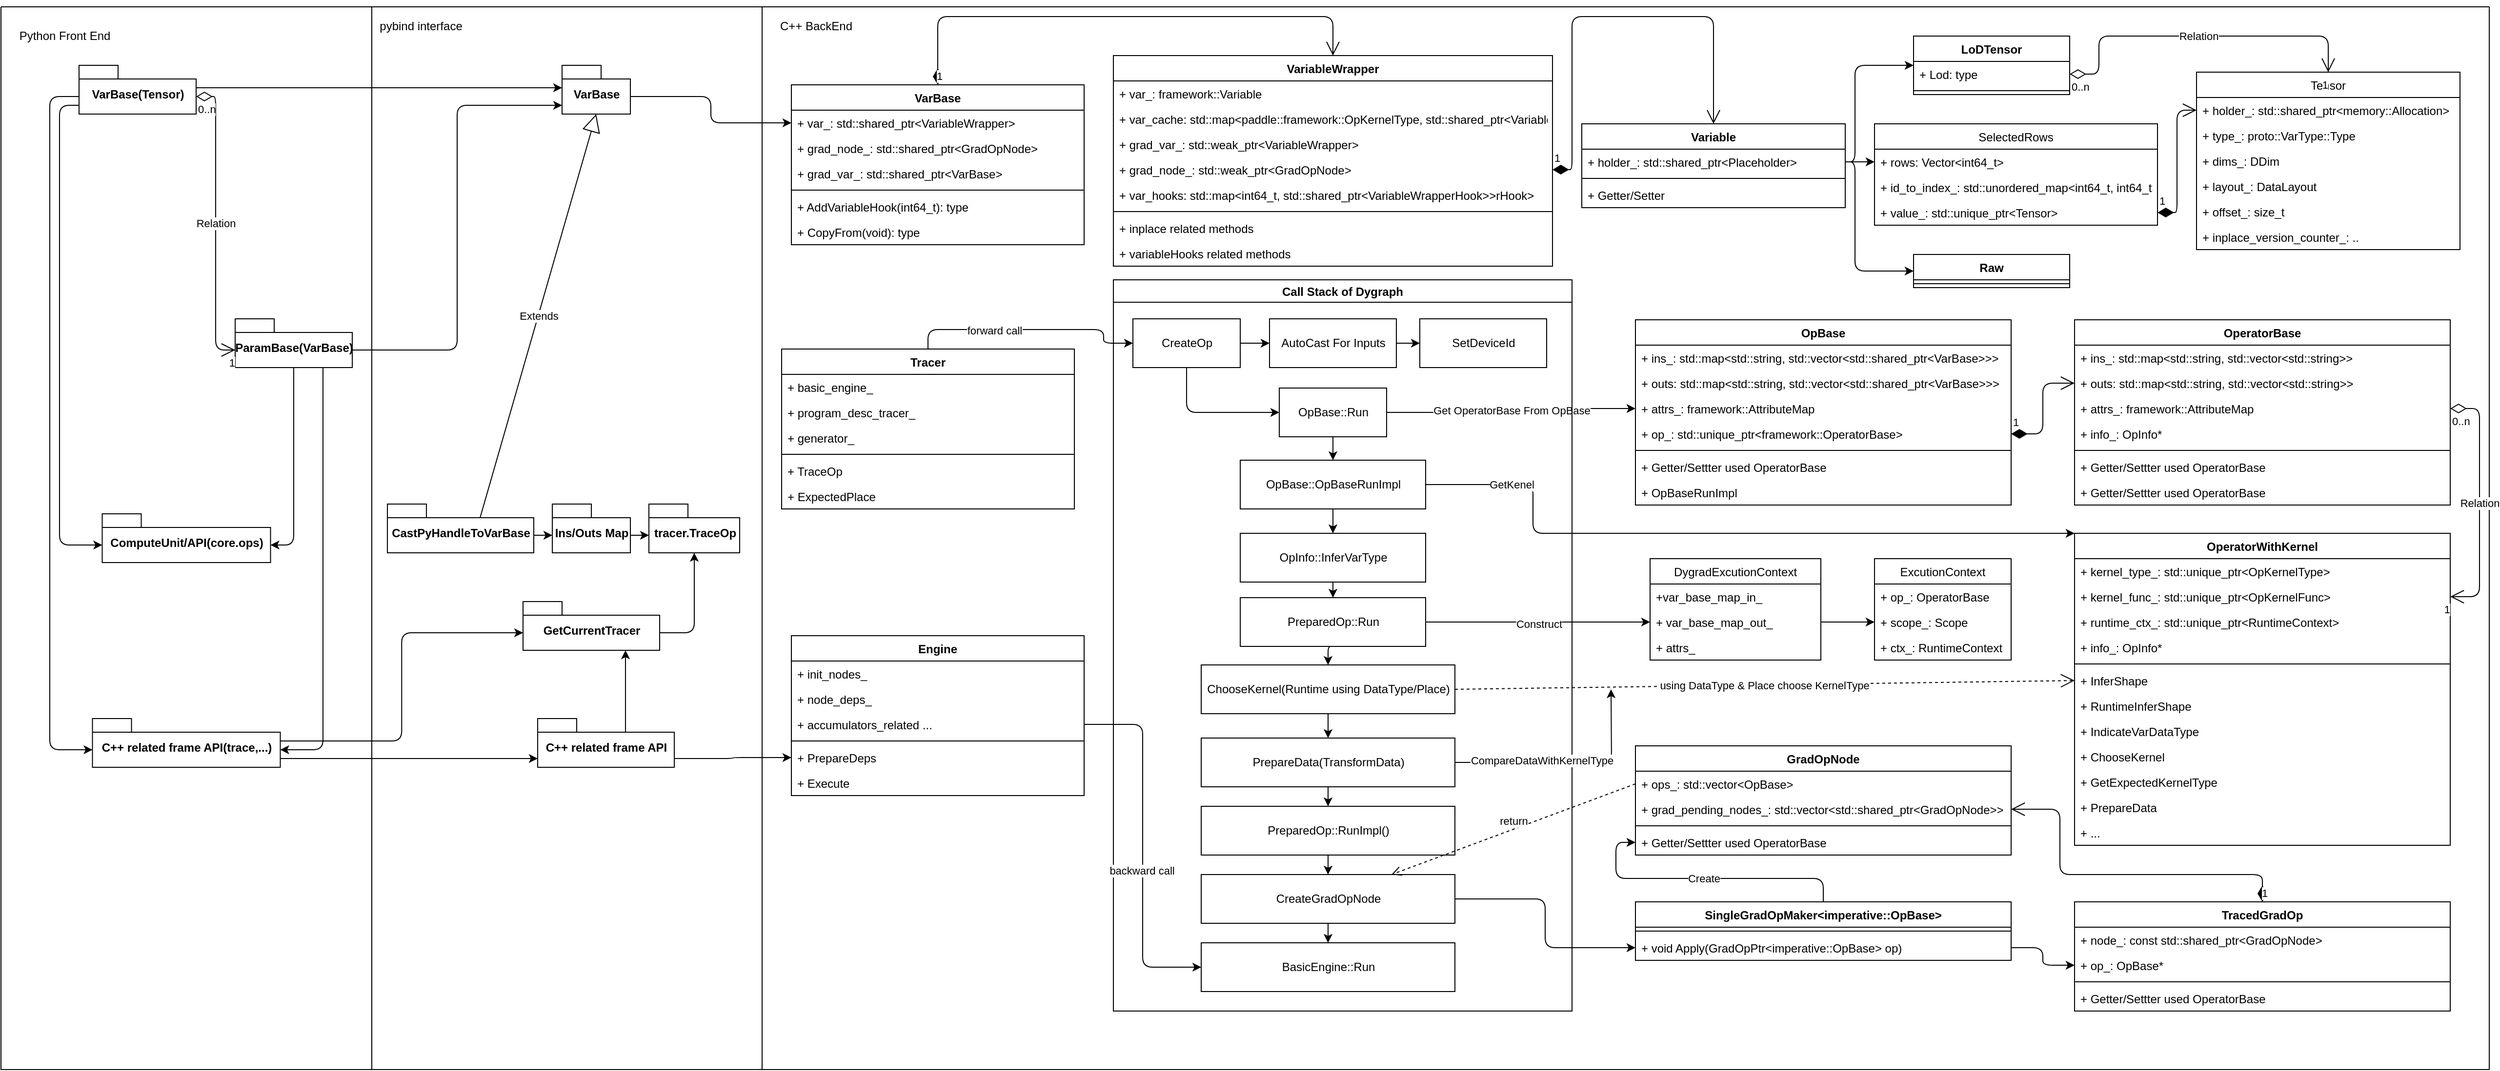 <mxfile version="15.0.3" type="github">
  <diagram id="C5RBs43oDa-KdzZeNtuy" name="Page-1">
    <mxGraphModel dx="1577" dy="982" grid="1" gridSize="10" guides="1" tooltips="1" connect="1" arrows="1" fold="1" page="1" pageScale="1" pageWidth="827" pageHeight="1169" math="0" shadow="0">
      <root>
        <mxCell id="WIyWlLk6GJQsqaUBKTNV-0" />
        <mxCell id="WIyWlLk6GJQsqaUBKTNV-1" parent="WIyWlLk6GJQsqaUBKTNV-0" />
        <mxCell id="tzrn0Jy2DveJMA4PlE5Y-6" value="" style="swimlane;startSize=0;" parent="WIyWlLk6GJQsqaUBKTNV-1" vertex="1">
          <mxGeometry x="70" y="70" width="380" height="1090" as="geometry">
            <mxRectangle x="60" y="70" width="50" height="40" as="alternateBounds" />
          </mxGeometry>
        </mxCell>
        <mxCell id="tzrn0Jy2DveJMA4PlE5Y-7" value="Python Front End" style="text;html=1;align=center;verticalAlign=middle;resizable=0;points=[];autosize=1;strokeColor=none;" parent="tzrn0Jy2DveJMA4PlE5Y-6" vertex="1">
          <mxGeometry x="10" y="20" width="110" height="20" as="geometry" />
        </mxCell>
        <mxCell id="tzrn0Jy2DveJMA4PlE5Y-22" style="edgeStyle=orthogonalEdgeStyle;orthogonalLoop=1;jettySize=auto;html=1;entryX=0;entryY=0;entryDx=0;entryDy=32;entryPerimeter=0;exitX=0;exitY=0;exitDx=0;exitDy=41;exitPerimeter=0;" parent="tzrn0Jy2DveJMA4PlE5Y-6" source="tzrn0Jy2DveJMA4PlE5Y-8" target="tzrn0Jy2DveJMA4PlE5Y-16" edge="1">
          <mxGeometry relative="1" as="geometry" />
        </mxCell>
        <mxCell id="tzrn0Jy2DveJMA4PlE5Y-25" style="edgeStyle=orthogonalEdgeStyle;orthogonalLoop=1;jettySize=auto;html=1;exitX=0;exitY=0;exitDx=0;exitDy=32;exitPerimeter=0;entryX=0;entryY=0;entryDx=0;entryDy=32;entryPerimeter=0;" parent="tzrn0Jy2DveJMA4PlE5Y-6" source="tzrn0Jy2DveJMA4PlE5Y-8" target="tzrn0Jy2DveJMA4PlE5Y-17" edge="1">
          <mxGeometry relative="1" as="geometry">
            <Array as="points">
              <mxPoint x="50" y="92" />
              <mxPoint x="50" y="762" />
            </Array>
          </mxGeometry>
        </mxCell>
        <mxCell id="tzrn0Jy2DveJMA4PlE5Y-8" value="VarBase(Tensor)" style="shape=folder;fontStyle=1;spacingTop=10;tabWidth=40;tabHeight=14;tabPosition=left;html=1;" parent="tzrn0Jy2DveJMA4PlE5Y-6" vertex="1">
          <mxGeometry x="80" y="60" width="120" height="50" as="geometry" />
        </mxCell>
        <mxCell id="tzrn0Jy2DveJMA4PlE5Y-23" style="edgeStyle=orthogonalEdgeStyle;orthogonalLoop=1;jettySize=auto;html=1;exitX=0.5;exitY=1;exitDx=0;exitDy=0;exitPerimeter=0;entryX=0;entryY=0;entryDx=172.5;entryDy=32;entryPerimeter=0;" parent="tzrn0Jy2DveJMA4PlE5Y-6" source="tzrn0Jy2DveJMA4PlE5Y-12" target="tzrn0Jy2DveJMA4PlE5Y-16" edge="1">
          <mxGeometry relative="1" as="geometry" />
        </mxCell>
        <mxCell id="tzrn0Jy2DveJMA4PlE5Y-26" style="edgeStyle=orthogonalEdgeStyle;orthogonalLoop=1;jettySize=auto;html=1;exitX=0.75;exitY=1;exitDx=0;exitDy=0;exitPerimeter=0;entryX=0;entryY=0;entryDx=192.5;entryDy=32;entryPerimeter=0;" parent="tzrn0Jy2DveJMA4PlE5Y-6" source="tzrn0Jy2DveJMA4PlE5Y-12" target="tzrn0Jy2DveJMA4PlE5Y-17" edge="1">
          <mxGeometry relative="1" as="geometry" />
        </mxCell>
        <mxCell id="tzrn0Jy2DveJMA4PlE5Y-12" value="ParamBase(VarBase)" style="shape=folder;fontStyle=1;spacingTop=10;tabWidth=40;tabHeight=14;tabPosition=left;html=1;" parent="tzrn0Jy2DveJMA4PlE5Y-6" vertex="1">
          <mxGeometry x="240" y="320" width="120" height="50" as="geometry" />
        </mxCell>
        <mxCell id="tzrn0Jy2DveJMA4PlE5Y-13" value="Relation" style="endArrow=open;html=1;endSize=12;startArrow=diamondThin;startSize=14;startFill=0;edgeStyle=orthogonalEdgeStyle;exitX=0;exitY=0;exitDx=120;exitDy=32;exitPerimeter=0;entryX=0;entryY=0;entryDx=0;entryDy=32;entryPerimeter=0;" parent="tzrn0Jy2DveJMA4PlE5Y-6" source="tzrn0Jy2DveJMA4PlE5Y-8" target="tzrn0Jy2DveJMA4PlE5Y-12" edge="1">
          <mxGeometry relative="1" as="geometry">
            <mxPoint x="110" y="250" as="sourcePoint" />
            <mxPoint x="270" y="250" as="targetPoint" />
          </mxGeometry>
        </mxCell>
        <mxCell id="tzrn0Jy2DveJMA4PlE5Y-14" value="0..n" style="edgeLabel;resizable=0;html=1;align=left;verticalAlign=top;" parent="tzrn0Jy2DveJMA4PlE5Y-13" connectable="0" vertex="1">
          <mxGeometry x="-1" relative="1" as="geometry" />
        </mxCell>
        <mxCell id="tzrn0Jy2DveJMA4PlE5Y-15" value="1" style="edgeLabel;resizable=0;html=1;align=right;verticalAlign=top;" parent="tzrn0Jy2DveJMA4PlE5Y-13" connectable="0" vertex="1">
          <mxGeometry x="1" relative="1" as="geometry" />
        </mxCell>
        <mxCell id="tzrn0Jy2DveJMA4PlE5Y-16" value="ComputeUnit/API(core.ops)" style="shape=folder;fontStyle=1;spacingTop=10;tabWidth=40;tabHeight=14;tabPosition=left;html=1;" parent="tzrn0Jy2DveJMA4PlE5Y-6" vertex="1">
          <mxGeometry x="103.75" y="520" width="172.5" height="50" as="geometry" />
        </mxCell>
        <mxCell id="tzrn0Jy2DveJMA4PlE5Y-17" value="C++ related frame API(trace,...)" style="shape=folder;fontStyle=1;spacingTop=10;tabWidth=40;tabHeight=14;tabPosition=left;html=1;" parent="tzrn0Jy2DveJMA4PlE5Y-6" vertex="1">
          <mxGeometry x="93.75" y="730" width="192.5" height="50" as="geometry" />
        </mxCell>
        <mxCell id="tzrn0Jy2DveJMA4PlE5Y-27" value="" style="swimlane;startSize=0;fillColor=none;" parent="WIyWlLk6GJQsqaUBKTNV-1" vertex="1">
          <mxGeometry x="450" y="70" width="400" height="1090" as="geometry" />
        </mxCell>
        <mxCell id="tzrn0Jy2DveJMA4PlE5Y-28" value="pybind interface" style="text;html=1;align=center;verticalAlign=middle;resizable=0;points=[];autosize=1;strokeColor=none;" parent="tzrn0Jy2DveJMA4PlE5Y-27" vertex="1">
          <mxGeometry y="10" width="100" height="20" as="geometry" />
        </mxCell>
        <mxCell id="tzrn0Jy2DveJMA4PlE5Y-29" value="VarBase" style="shape=folder;fontStyle=1;spacingTop=10;tabWidth=40;tabHeight=14;tabPosition=left;html=1;" parent="tzrn0Jy2DveJMA4PlE5Y-27" vertex="1">
          <mxGeometry x="195" y="60" width="70" height="50" as="geometry" />
        </mxCell>
        <mxCell id="tzrn0Jy2DveJMA4PlE5Y-39" style="edgeStyle=orthogonalEdgeStyle;orthogonalLoop=1;jettySize=auto;html=1;exitX=0;exitY=0;exitDx=150;exitDy=32;exitPerimeter=0;entryX=0;entryY=0;entryDx=0;entryDy=32;entryPerimeter=0;" parent="tzrn0Jy2DveJMA4PlE5Y-27" source="tzrn0Jy2DveJMA4PlE5Y-30" target="tzrn0Jy2DveJMA4PlE5Y-31" edge="1">
          <mxGeometry relative="1" as="geometry" />
        </mxCell>
        <mxCell id="tzrn0Jy2DveJMA4PlE5Y-30" value="CastPyHandleToVarBase" style="shape=folder;fontStyle=1;spacingTop=10;tabWidth=40;tabHeight=14;tabPosition=left;html=1;" parent="tzrn0Jy2DveJMA4PlE5Y-27" vertex="1">
          <mxGeometry x="16" y="510" width="150" height="50" as="geometry" />
        </mxCell>
        <mxCell id="tzrn0Jy2DveJMA4PlE5Y-40" style="edgeStyle=orthogonalEdgeStyle;orthogonalLoop=1;jettySize=auto;html=1;exitX=0;exitY=0;exitDx=80;exitDy=32;exitPerimeter=0;entryX=0;entryY=0;entryDx=0;entryDy=32;entryPerimeter=0;" parent="tzrn0Jy2DveJMA4PlE5Y-27" source="tzrn0Jy2DveJMA4PlE5Y-31" target="tzrn0Jy2DveJMA4PlE5Y-33" edge="1">
          <mxGeometry relative="1" as="geometry" />
        </mxCell>
        <mxCell id="tzrn0Jy2DveJMA4PlE5Y-31" value="Ins/Outs Map" style="shape=folder;fontStyle=1;spacingTop=10;tabWidth=40;tabHeight=14;tabPosition=left;html=1;" parent="tzrn0Jy2DveJMA4PlE5Y-27" vertex="1">
          <mxGeometry x="185" y="510" width="80" height="50" as="geometry" />
        </mxCell>
        <mxCell id="Vamhbw5L0YndPkBClTsG-1" style="edgeStyle=orthogonalEdgeStyle;orthogonalLoop=1;jettySize=auto;html=1;exitX=0;exitY=0;exitDx=90;exitDy=14;exitPerimeter=0;entryX=0.75;entryY=1;entryDx=0;entryDy=0;entryPerimeter=0;" edge="1" parent="tzrn0Jy2DveJMA4PlE5Y-27" source="tzrn0Jy2DveJMA4PlE5Y-32" target="tzrn0Jy2DveJMA4PlE5Y-63">
          <mxGeometry relative="1" as="geometry" />
        </mxCell>
        <mxCell id="tzrn0Jy2DveJMA4PlE5Y-32" value="C++ related frame API" style="shape=folder;fontStyle=1;spacingTop=10;tabWidth=40;tabHeight=14;tabPosition=left;html=1;" parent="tzrn0Jy2DveJMA4PlE5Y-27" vertex="1">
          <mxGeometry x="170" y="730" width="140" height="50" as="geometry" />
        </mxCell>
        <mxCell id="tzrn0Jy2DveJMA4PlE5Y-33" value="tracer.TraceOp" style="shape=folder;fontStyle=1;spacingTop=10;tabWidth=40;tabHeight=14;tabPosition=left;html=1;" parent="tzrn0Jy2DveJMA4PlE5Y-27" vertex="1">
          <mxGeometry x="284" y="510" width="93" height="50" as="geometry" />
        </mxCell>
        <mxCell id="tzrn0Jy2DveJMA4PlE5Y-38" value="Extends" style="endArrow=block;endSize=16;endFill=0;html=1;exitX=0;exitY=0;exitDx=95;exitDy=14;exitPerimeter=0;entryX=0.5;entryY=1;entryDx=0;entryDy=0;entryPerimeter=0;" parent="tzrn0Jy2DveJMA4PlE5Y-27" source="tzrn0Jy2DveJMA4PlE5Y-30" target="tzrn0Jy2DveJMA4PlE5Y-29" edge="1">
          <mxGeometry width="160" relative="1" as="geometry">
            <mxPoint x="50" y="500" as="sourcePoint" />
            <mxPoint x="210" y="500" as="targetPoint" />
          </mxGeometry>
        </mxCell>
        <mxCell id="tzrn0Jy2DveJMA4PlE5Y-65" style="edgeStyle=orthogonalEdgeStyle;orthogonalLoop=1;jettySize=auto;html=1;exitX=0;exitY=0;exitDx=140;exitDy=32;exitPerimeter=0;entryX=0.5;entryY=1;entryDx=0;entryDy=0;entryPerimeter=0;" parent="tzrn0Jy2DveJMA4PlE5Y-27" source="tzrn0Jy2DveJMA4PlE5Y-63" target="tzrn0Jy2DveJMA4PlE5Y-33" edge="1">
          <mxGeometry relative="1" as="geometry" />
        </mxCell>
        <mxCell id="tzrn0Jy2DveJMA4PlE5Y-63" value="GetCurrentTracer" style="shape=folder;fontStyle=1;spacingTop=10;tabWidth=40;tabHeight=14;tabPosition=left;html=1;" parent="tzrn0Jy2DveJMA4PlE5Y-27" vertex="1">
          <mxGeometry x="155" y="610" width="140" height="50" as="geometry" />
        </mxCell>
        <mxCell id="tzrn0Jy2DveJMA4PlE5Y-35" style="edgeStyle=orthogonalEdgeStyle;orthogonalLoop=1;jettySize=auto;html=1;exitX=0;exitY=0;exitDx=120;exitDy=23;exitPerimeter=0;entryX=0;entryY=0;entryDx=0;entryDy=23;entryPerimeter=0;" parent="WIyWlLk6GJQsqaUBKTNV-1" source="tzrn0Jy2DveJMA4PlE5Y-8" target="tzrn0Jy2DveJMA4PlE5Y-29" edge="1">
          <mxGeometry relative="1" as="geometry" />
        </mxCell>
        <mxCell id="tzrn0Jy2DveJMA4PlE5Y-36" style="edgeStyle=orthogonalEdgeStyle;orthogonalLoop=1;jettySize=auto;html=1;exitX=0;exitY=0;exitDx=120;exitDy=32;exitPerimeter=0;entryX=0;entryY=0;entryDx=0;entryDy=41;entryPerimeter=0;" parent="WIyWlLk6GJQsqaUBKTNV-1" source="tzrn0Jy2DveJMA4PlE5Y-12" target="tzrn0Jy2DveJMA4PlE5Y-29" edge="1">
          <mxGeometry relative="1" as="geometry" />
        </mxCell>
        <mxCell id="tzrn0Jy2DveJMA4PlE5Y-41" style="edgeStyle=orthogonalEdgeStyle;orthogonalLoop=1;jettySize=auto;html=1;exitX=0;exitY=0;exitDx=192.5;exitDy=41;exitPerimeter=0;entryX=0;entryY=0;entryDx=0;entryDy=41;entryPerimeter=0;" parent="WIyWlLk6GJQsqaUBKTNV-1" source="tzrn0Jy2DveJMA4PlE5Y-17" target="tzrn0Jy2DveJMA4PlE5Y-32" edge="1">
          <mxGeometry relative="1" as="geometry" />
        </mxCell>
        <mxCell id="tzrn0Jy2DveJMA4PlE5Y-54" value="" style="swimlane;startSize=0;" parent="WIyWlLk6GJQsqaUBKTNV-1" vertex="1">
          <mxGeometry x="850" y="70" width="1770" height="1090" as="geometry" />
        </mxCell>
        <mxCell id="tzrn0Jy2DveJMA4PlE5Y-55" value="C++ BackEnd" style="text;html=1;align=center;verticalAlign=middle;resizable=0;points=[];autosize=1;strokeColor=none;" parent="tzrn0Jy2DveJMA4PlE5Y-54" vertex="1">
          <mxGeometry x="10" y="10" width="90" height="20" as="geometry" />
        </mxCell>
        <mxCell id="tzrn0Jy2DveJMA4PlE5Y-57" value="VarBase" style="swimlane;fontStyle=1;align=center;verticalAlign=top;childLayout=stackLayout;horizontal=1;startSize=26;horizontalStack=0;resizeParent=1;resizeParentMax=0;resizeLast=0;collapsible=1;marginBottom=0;" parent="tzrn0Jy2DveJMA4PlE5Y-54" vertex="1">
          <mxGeometry x="30" y="80" width="300" height="164" as="geometry" />
        </mxCell>
        <mxCell id="tzrn0Jy2DveJMA4PlE5Y-58" value="+ var_: std::shared_ptr&lt;VariableWrapper&gt; " style="text;strokeColor=none;fillColor=none;align=left;verticalAlign=top;spacingLeft=4;spacingRight=4;overflow=hidden;rotatable=0;points=[[0,0.5],[1,0.5]];portConstraint=eastwest;" parent="tzrn0Jy2DveJMA4PlE5Y-57" vertex="1">
          <mxGeometry y="26" width="300" height="26" as="geometry" />
        </mxCell>
        <mxCell id="tzrn0Jy2DveJMA4PlE5Y-69" value="+ grad_node_: std::shared_ptr&lt;GradOpNode&gt;" style="text;strokeColor=none;fillColor=none;align=left;verticalAlign=top;spacingLeft=4;spacingRight=4;overflow=hidden;rotatable=0;points=[[0,0.5],[1,0.5]];portConstraint=eastwest;" parent="tzrn0Jy2DveJMA4PlE5Y-57" vertex="1">
          <mxGeometry y="52" width="300" height="26" as="geometry" />
        </mxCell>
        <mxCell id="tzrn0Jy2DveJMA4PlE5Y-68" value="+ grad_var_: std::shared_ptr&lt;VarBase&gt;" style="text;strokeColor=none;fillColor=none;align=left;verticalAlign=top;spacingLeft=4;spacingRight=4;overflow=hidden;rotatable=0;points=[[0,0.5],[1,0.5]];portConstraint=eastwest;" parent="tzrn0Jy2DveJMA4PlE5Y-57" vertex="1">
          <mxGeometry y="78" width="300" height="26" as="geometry" />
        </mxCell>
        <mxCell id="tzrn0Jy2DveJMA4PlE5Y-59" value="" style="line;strokeWidth=1;fillColor=none;align=left;verticalAlign=middle;spacingTop=-1;spacingLeft=3;spacingRight=3;rotatable=0;labelPosition=right;points=[];portConstraint=eastwest;" parent="tzrn0Jy2DveJMA4PlE5Y-57" vertex="1">
          <mxGeometry y="104" width="300" height="8" as="geometry" />
        </mxCell>
        <mxCell id="tzrn0Jy2DveJMA4PlE5Y-60" value="+ AddVariableHook(int64_t): type" style="text;strokeColor=none;fillColor=none;align=left;verticalAlign=top;spacingLeft=4;spacingRight=4;overflow=hidden;rotatable=0;points=[[0,0.5],[1,0.5]];portConstraint=eastwest;" parent="tzrn0Jy2DveJMA4PlE5Y-57" vertex="1">
          <mxGeometry y="112" width="300" height="26" as="geometry" />
        </mxCell>
        <mxCell id="tzrn0Jy2DveJMA4PlE5Y-66" value="+ CopyFrom(void): type" style="text;strokeColor=none;fillColor=none;align=left;verticalAlign=top;spacingLeft=4;spacingRight=4;overflow=hidden;rotatable=0;points=[[0,0.5],[1,0.5]];portConstraint=eastwest;" parent="tzrn0Jy2DveJMA4PlE5Y-57" vertex="1">
          <mxGeometry y="138" width="300" height="26" as="geometry" />
        </mxCell>
        <mxCell id="tzrn0Jy2DveJMA4PlE5Y-70" value="VariableWrapper" style="swimlane;fontStyle=1;align=center;verticalAlign=top;childLayout=stackLayout;horizontal=1;startSize=26;horizontalStack=0;resizeParent=1;resizeParentMax=0;resizeLast=0;collapsible=1;marginBottom=0;" parent="tzrn0Jy2DveJMA4PlE5Y-54" vertex="1">
          <mxGeometry x="360" y="50" width="450" height="216" as="geometry" />
        </mxCell>
        <mxCell id="tzrn0Jy2DveJMA4PlE5Y-71" value="+ var_: framework::Variable" style="text;strokeColor=none;fillColor=none;align=left;verticalAlign=top;spacingLeft=4;spacingRight=4;overflow=hidden;rotatable=0;points=[[0,0.5],[1,0.5]];portConstraint=eastwest;" parent="tzrn0Jy2DveJMA4PlE5Y-70" vertex="1">
          <mxGeometry y="26" width="450" height="26" as="geometry" />
        </mxCell>
        <mxCell id="tzrn0Jy2DveJMA4PlE5Y-72" value="+ var_cache: std::map&lt;paddle::framework::OpKernelType, std::shared_ptr&lt;VariableWrapper&gt;&gt;" style="text;strokeColor=none;fillColor=none;align=left;verticalAlign=top;spacingLeft=4;spacingRight=4;overflow=hidden;rotatable=0;points=[[0,0.5],[1,0.5]];portConstraint=eastwest;" parent="tzrn0Jy2DveJMA4PlE5Y-70" vertex="1">
          <mxGeometry y="52" width="450" height="26" as="geometry" />
        </mxCell>
        <mxCell id="tzrn0Jy2DveJMA4PlE5Y-73" value="+ grad_var_: std::weak_ptr&lt;VariableWrapper&gt;" style="text;strokeColor=none;fillColor=none;align=left;verticalAlign=top;spacingLeft=4;spacingRight=4;overflow=hidden;rotatable=0;points=[[0,0.5],[1,0.5]];portConstraint=eastwest;" parent="tzrn0Jy2DveJMA4PlE5Y-70" vertex="1">
          <mxGeometry y="78" width="450" height="26" as="geometry" />
        </mxCell>
        <mxCell id="tzrn0Jy2DveJMA4PlE5Y-77" value="+ grad_node_: std::weak_ptr&lt;GradOpNode&gt;" style="text;strokeColor=none;fillColor=none;align=left;verticalAlign=top;spacingLeft=4;spacingRight=4;overflow=hidden;rotatable=0;points=[[0,0.5],[1,0.5]];portConstraint=eastwest;" parent="tzrn0Jy2DveJMA4PlE5Y-70" vertex="1">
          <mxGeometry y="104" width="450" height="26" as="geometry" />
        </mxCell>
        <mxCell id="tzrn0Jy2DveJMA4PlE5Y-78" value="+ var_hooks: std::map&lt;int64_t, std::shared_ptr&lt;VariableWrapperHook&gt;&gt;rHook&gt;" style="text;strokeColor=none;fillColor=none;align=left;verticalAlign=top;spacingLeft=4;spacingRight=4;overflow=hidden;rotatable=0;points=[[0,0.5],[1,0.5]];portConstraint=eastwest;" parent="tzrn0Jy2DveJMA4PlE5Y-70" vertex="1">
          <mxGeometry y="130" width="450" height="26" as="geometry" />
        </mxCell>
        <mxCell id="tzrn0Jy2DveJMA4PlE5Y-74" value="" style="line;strokeWidth=1;fillColor=none;align=left;verticalAlign=middle;spacingTop=-1;spacingLeft=3;spacingRight=3;rotatable=0;labelPosition=right;points=[];portConstraint=eastwest;" parent="tzrn0Jy2DveJMA4PlE5Y-70" vertex="1">
          <mxGeometry y="156" width="450" height="8" as="geometry" />
        </mxCell>
        <mxCell id="tzrn0Jy2DveJMA4PlE5Y-75" value="+ inplace related methods" style="text;strokeColor=none;fillColor=none;align=left;verticalAlign=top;spacingLeft=4;spacingRight=4;overflow=hidden;rotatable=0;points=[[0,0.5],[1,0.5]];portConstraint=eastwest;" parent="tzrn0Jy2DveJMA4PlE5Y-70" vertex="1">
          <mxGeometry y="164" width="450" height="26" as="geometry" />
        </mxCell>
        <mxCell id="tzrn0Jy2DveJMA4PlE5Y-76" value="+ variableHooks related methods" style="text;strokeColor=none;fillColor=none;align=left;verticalAlign=top;spacingLeft=4;spacingRight=4;overflow=hidden;rotatable=0;points=[[0,0.5],[1,0.5]];portConstraint=eastwest;" parent="tzrn0Jy2DveJMA4PlE5Y-70" vertex="1">
          <mxGeometry y="190" width="450" height="26" as="geometry" />
        </mxCell>
        <mxCell id="tzrn0Jy2DveJMA4PlE5Y-89" value="Variable" style="swimlane;fontStyle=1;align=center;verticalAlign=top;childLayout=stackLayout;horizontal=1;startSize=26;horizontalStack=0;resizeParent=1;resizeParentMax=0;resizeLast=0;collapsible=1;marginBottom=0;" parent="tzrn0Jy2DveJMA4PlE5Y-54" vertex="1">
          <mxGeometry x="840" y="120" width="270" height="86" as="geometry" />
        </mxCell>
        <mxCell id="tzrn0Jy2DveJMA4PlE5Y-90" value="+ holder_: std::shared_ptr&lt;Placeholder&gt;" style="text;strokeColor=none;fillColor=none;align=left;verticalAlign=top;spacingLeft=4;spacingRight=4;overflow=hidden;rotatable=0;points=[[0,0.5],[1,0.5]];portConstraint=eastwest;" parent="tzrn0Jy2DveJMA4PlE5Y-89" vertex="1">
          <mxGeometry y="26" width="270" height="26" as="geometry" />
        </mxCell>
        <mxCell id="tzrn0Jy2DveJMA4PlE5Y-91" value="" style="line;strokeWidth=1;fillColor=none;align=left;verticalAlign=middle;spacingTop=-1;spacingLeft=3;spacingRight=3;rotatable=0;labelPosition=right;points=[];portConstraint=eastwest;" parent="tzrn0Jy2DveJMA4PlE5Y-89" vertex="1">
          <mxGeometry y="52" width="270" height="8" as="geometry" />
        </mxCell>
        <mxCell id="tzrn0Jy2DveJMA4PlE5Y-92" value="+ Getter/Setter" style="text;strokeColor=none;fillColor=none;align=left;verticalAlign=top;spacingLeft=4;spacingRight=4;overflow=hidden;rotatable=0;points=[[0,0.5],[1,0.5]];portConstraint=eastwest;" parent="tzrn0Jy2DveJMA4PlE5Y-89" vertex="1">
          <mxGeometry y="60" width="270" height="26" as="geometry" />
        </mxCell>
        <mxCell id="tzrn0Jy2DveJMA4PlE5Y-101" value="LoDTensor" style="swimlane;fontStyle=1;align=center;verticalAlign=top;childLayout=stackLayout;horizontal=1;startSize=26;horizontalStack=0;resizeParent=1;resizeParentMax=0;resizeLast=0;collapsible=1;marginBottom=0;" parent="tzrn0Jy2DveJMA4PlE5Y-54" vertex="1">
          <mxGeometry x="1180" y="30" width="160" height="60" as="geometry" />
        </mxCell>
        <mxCell id="tzrn0Jy2DveJMA4PlE5Y-102" value="+ Lod: type" style="text;strokeColor=none;fillColor=none;align=left;verticalAlign=top;spacingLeft=4;spacingRight=4;overflow=hidden;rotatable=0;points=[[0,0.5],[1,0.5]];portConstraint=eastwest;" parent="tzrn0Jy2DveJMA4PlE5Y-101" vertex="1">
          <mxGeometry y="26" width="160" height="26" as="geometry" />
        </mxCell>
        <mxCell id="tzrn0Jy2DveJMA4PlE5Y-103" value="" style="line;strokeWidth=1;fillColor=none;align=left;verticalAlign=middle;spacingTop=-1;spacingLeft=3;spacingRight=3;rotatable=0;labelPosition=right;points=[];portConstraint=eastwest;" parent="tzrn0Jy2DveJMA4PlE5Y-101" vertex="1">
          <mxGeometry y="52" width="160" height="8" as="geometry" />
        </mxCell>
        <mxCell id="tzrn0Jy2DveJMA4PlE5Y-113" value="Raw" style="swimlane;fontStyle=1;align=center;verticalAlign=top;childLayout=stackLayout;horizontal=1;startSize=26;horizontalStack=0;resizeParent=1;resizeParentMax=0;resizeLast=0;collapsible=1;marginBottom=0;" parent="tzrn0Jy2DveJMA4PlE5Y-54" vertex="1">
          <mxGeometry x="1180" y="254" width="160" height="34" as="geometry" />
        </mxCell>
        <mxCell id="tzrn0Jy2DveJMA4PlE5Y-115" value="" style="line;strokeWidth=1;fillColor=none;align=left;verticalAlign=middle;spacingTop=-1;spacingLeft=3;spacingRight=3;rotatable=0;labelPosition=right;points=[];portConstraint=eastwest;" parent="tzrn0Jy2DveJMA4PlE5Y-113" vertex="1">
          <mxGeometry y="26" width="160" height="8" as="geometry" />
        </mxCell>
        <mxCell id="tzrn0Jy2DveJMA4PlE5Y-121" value="SelectedRows" style="swimlane;fontStyle=0;childLayout=stackLayout;horizontal=1;startSize=26;fillColor=none;horizontalStack=0;resizeParent=1;resizeParentMax=0;resizeLast=0;collapsible=1;marginBottom=0;" parent="tzrn0Jy2DveJMA4PlE5Y-54" vertex="1">
          <mxGeometry x="1140" y="120" width="290" height="104" as="geometry" />
        </mxCell>
        <mxCell id="tzrn0Jy2DveJMA4PlE5Y-122" value="+ rows: Vector&lt;int64_t&gt;" style="text;strokeColor=none;fillColor=none;align=left;verticalAlign=top;spacingLeft=4;spacingRight=4;overflow=hidden;rotatable=0;points=[[0,0.5],[1,0.5]];portConstraint=eastwest;" parent="tzrn0Jy2DveJMA4PlE5Y-121" vertex="1">
          <mxGeometry y="26" width="290" height="26" as="geometry" />
        </mxCell>
        <mxCell id="tzrn0Jy2DveJMA4PlE5Y-123" value="+ id_to_index_: std::unordered_map&lt;int64_t, int64_t&gt;" style="text;strokeColor=none;fillColor=none;align=left;verticalAlign=top;spacingLeft=4;spacingRight=4;overflow=hidden;rotatable=0;points=[[0,0.5],[1,0.5]];portConstraint=eastwest;" parent="tzrn0Jy2DveJMA4PlE5Y-121" vertex="1">
          <mxGeometry y="52" width="290" height="26" as="geometry" />
        </mxCell>
        <mxCell id="tzrn0Jy2DveJMA4PlE5Y-124" value="+ value_: std::unique_ptr&lt;Tensor&gt;" style="text;strokeColor=none;fillColor=none;align=left;verticalAlign=top;spacingLeft=4;spacingRight=4;overflow=hidden;rotatable=0;points=[[0,0.5],[1,0.5]];portConstraint=eastwest;" parent="tzrn0Jy2DveJMA4PlE5Y-121" vertex="1">
          <mxGeometry y="78" width="290" height="26" as="geometry" />
        </mxCell>
        <mxCell id="tzrn0Jy2DveJMA4PlE5Y-125" value="Tensor" style="swimlane;fontStyle=0;childLayout=stackLayout;horizontal=1;startSize=26;fillColor=none;horizontalStack=0;resizeParent=1;resizeParentMax=0;resizeLast=0;collapsible=1;marginBottom=0;" parent="tzrn0Jy2DveJMA4PlE5Y-54" vertex="1">
          <mxGeometry x="1470" y="67" width="270" height="182" as="geometry" />
        </mxCell>
        <mxCell id="tzrn0Jy2DveJMA4PlE5Y-126" value="+ holder_: std::shared_ptr&lt;memory::Allocation&gt;" style="text;strokeColor=none;fillColor=none;align=left;verticalAlign=top;spacingLeft=4;spacingRight=4;overflow=hidden;rotatable=0;points=[[0,0.5],[1,0.5]];portConstraint=eastwest;" parent="tzrn0Jy2DveJMA4PlE5Y-125" vertex="1">
          <mxGeometry y="26" width="270" height="26" as="geometry" />
        </mxCell>
        <mxCell id="tzrn0Jy2DveJMA4PlE5Y-127" value="+ type_: proto::VarType::Type" style="text;strokeColor=none;fillColor=none;align=left;verticalAlign=top;spacingLeft=4;spacingRight=4;overflow=hidden;rotatable=0;points=[[0,0.5],[1,0.5]];portConstraint=eastwest;" parent="tzrn0Jy2DveJMA4PlE5Y-125" vertex="1">
          <mxGeometry y="52" width="270" height="26" as="geometry" />
        </mxCell>
        <mxCell id="tzrn0Jy2DveJMA4PlE5Y-128" value="+ dims_: DDim" style="text;strokeColor=none;fillColor=none;align=left;verticalAlign=top;spacingLeft=4;spacingRight=4;overflow=hidden;rotatable=0;points=[[0,0.5],[1,0.5]];portConstraint=eastwest;" parent="tzrn0Jy2DveJMA4PlE5Y-125" vertex="1">
          <mxGeometry y="78" width="270" height="26" as="geometry" />
        </mxCell>
        <mxCell id="tzrn0Jy2DveJMA4PlE5Y-129" value="+ layout_: DataLayout" style="text;strokeColor=none;fillColor=none;align=left;verticalAlign=top;spacingLeft=4;spacingRight=4;overflow=hidden;rotatable=0;points=[[0,0.5],[1,0.5]];portConstraint=eastwest;" parent="tzrn0Jy2DveJMA4PlE5Y-125" vertex="1">
          <mxGeometry y="104" width="270" height="26" as="geometry" />
        </mxCell>
        <mxCell id="tzrn0Jy2DveJMA4PlE5Y-130" value="+ offset_: size_t" style="text;strokeColor=none;fillColor=none;align=left;verticalAlign=top;spacingLeft=4;spacingRight=4;overflow=hidden;rotatable=0;points=[[0,0.5],[1,0.5]];portConstraint=eastwest;" parent="tzrn0Jy2DveJMA4PlE5Y-125" vertex="1">
          <mxGeometry y="130" width="270" height="26" as="geometry" />
        </mxCell>
        <mxCell id="tzrn0Jy2DveJMA4PlE5Y-131" value="+ inplace_version_counter_: .." style="text;strokeColor=none;fillColor=none;align=left;verticalAlign=top;spacingLeft=4;spacingRight=4;overflow=hidden;rotatable=0;points=[[0,0.5],[1,0.5]];portConstraint=eastwest;" parent="tzrn0Jy2DveJMA4PlE5Y-125" vertex="1">
          <mxGeometry y="156" width="270" height="26" as="geometry" />
        </mxCell>
        <mxCell id="tzrn0Jy2DveJMA4PlE5Y-132" value="Tracer" style="swimlane;fontStyle=1;align=center;verticalAlign=top;childLayout=stackLayout;horizontal=1;startSize=26;horizontalStack=0;resizeParent=1;resizeParentMax=0;resizeLast=0;collapsible=1;marginBottom=0;" parent="tzrn0Jy2DveJMA4PlE5Y-54" vertex="1">
          <mxGeometry x="20" y="351" width="300" height="164" as="geometry" />
        </mxCell>
        <mxCell id="tzrn0Jy2DveJMA4PlE5Y-133" value="+ basic_engine_" style="text;strokeColor=none;fillColor=none;align=left;verticalAlign=top;spacingLeft=4;spacingRight=4;overflow=hidden;rotatable=0;points=[[0,0.5],[1,0.5]];portConstraint=eastwest;" parent="tzrn0Jy2DveJMA4PlE5Y-132" vertex="1">
          <mxGeometry y="26" width="300" height="26" as="geometry" />
        </mxCell>
        <mxCell id="tzrn0Jy2DveJMA4PlE5Y-134" value="+ program_desc_tracer_" style="text;strokeColor=none;fillColor=none;align=left;verticalAlign=top;spacingLeft=4;spacingRight=4;overflow=hidden;rotatable=0;points=[[0,0.5],[1,0.5]];portConstraint=eastwest;" parent="tzrn0Jy2DveJMA4PlE5Y-132" vertex="1">
          <mxGeometry y="52" width="300" height="26" as="geometry" />
        </mxCell>
        <mxCell id="tzrn0Jy2DveJMA4PlE5Y-135" value="+ generator_" style="text;strokeColor=none;fillColor=none;align=left;verticalAlign=top;spacingLeft=4;spacingRight=4;overflow=hidden;rotatable=0;points=[[0,0.5],[1,0.5]];portConstraint=eastwest;" parent="tzrn0Jy2DveJMA4PlE5Y-132" vertex="1">
          <mxGeometry y="78" width="300" height="26" as="geometry" />
        </mxCell>
        <mxCell id="tzrn0Jy2DveJMA4PlE5Y-136" value="" style="line;strokeWidth=1;fillColor=none;align=left;verticalAlign=middle;spacingTop=-1;spacingLeft=3;spacingRight=3;rotatable=0;labelPosition=right;points=[];portConstraint=eastwest;" parent="tzrn0Jy2DveJMA4PlE5Y-132" vertex="1">
          <mxGeometry y="104" width="300" height="8" as="geometry" />
        </mxCell>
        <mxCell id="tzrn0Jy2DveJMA4PlE5Y-137" value="+ TraceOp" style="text;strokeColor=none;fillColor=none;align=left;verticalAlign=top;spacingLeft=4;spacingRight=4;overflow=hidden;rotatable=0;points=[[0,0.5],[1,0.5]];portConstraint=eastwest;" parent="tzrn0Jy2DveJMA4PlE5Y-132" vertex="1">
          <mxGeometry y="112" width="300" height="26" as="geometry" />
        </mxCell>
        <mxCell id="tzrn0Jy2DveJMA4PlE5Y-138" value="+ ExpectedPlace" style="text;strokeColor=none;fillColor=none;align=left;verticalAlign=top;spacingLeft=4;spacingRight=4;overflow=hidden;rotatable=0;points=[[0,0.5],[1,0.5]];portConstraint=eastwest;" parent="tzrn0Jy2DveJMA4PlE5Y-132" vertex="1">
          <mxGeometry y="138" width="300" height="26" as="geometry" />
        </mxCell>
        <mxCell id="tzrn0Jy2DveJMA4PlE5Y-238" style="edgeStyle=orthogonalEdgeStyle;orthogonalLoop=1;jettySize=auto;html=1;exitX=1;exitY=0.5;exitDx=0;exitDy=0;entryX=0;entryY=0.5;entryDx=0;entryDy=0;" parent="tzrn0Jy2DveJMA4PlE5Y-54" source="tzrn0Jy2DveJMA4PlE5Y-146" target="tzrn0Jy2DveJMA4PlE5Y-147" edge="1">
          <mxGeometry relative="1" as="geometry" />
        </mxCell>
        <mxCell id="tzrn0Jy2DveJMA4PlE5Y-240" style="edgeStyle=orthogonalEdgeStyle;orthogonalLoop=1;jettySize=auto;html=1;exitX=0.5;exitY=1;exitDx=0;exitDy=0;entryX=0;entryY=0.5;entryDx=0;entryDy=0;" parent="tzrn0Jy2DveJMA4PlE5Y-54" source="tzrn0Jy2DveJMA4PlE5Y-146" target="tzrn0Jy2DveJMA4PlE5Y-149" edge="1">
          <mxGeometry relative="1" as="geometry" />
        </mxCell>
        <mxCell id="tzrn0Jy2DveJMA4PlE5Y-146" value="CreateOp" style="html=1;" parent="tzrn0Jy2DveJMA4PlE5Y-54" vertex="1">
          <mxGeometry x="380" y="320" width="110" height="50" as="geometry" />
        </mxCell>
        <mxCell id="tzrn0Jy2DveJMA4PlE5Y-239" style="edgeStyle=orthogonalEdgeStyle;orthogonalLoop=1;jettySize=auto;html=1;exitX=1;exitY=0.5;exitDx=0;exitDy=0;entryX=0;entryY=0.5;entryDx=0;entryDy=0;" parent="tzrn0Jy2DveJMA4PlE5Y-54" source="tzrn0Jy2DveJMA4PlE5Y-147" target="tzrn0Jy2DveJMA4PlE5Y-148" edge="1">
          <mxGeometry relative="1" as="geometry" />
        </mxCell>
        <mxCell id="tzrn0Jy2DveJMA4PlE5Y-147" value="AutoCast For Inputs" style="html=1;" parent="tzrn0Jy2DveJMA4PlE5Y-54" vertex="1">
          <mxGeometry x="520" y="320" width="130" height="50" as="geometry" />
        </mxCell>
        <mxCell id="tzrn0Jy2DveJMA4PlE5Y-148" value="SetDeviceId" style="html=1;" parent="tzrn0Jy2DveJMA4PlE5Y-54" vertex="1">
          <mxGeometry x="674" y="320" width="130" height="50" as="geometry" />
        </mxCell>
        <mxCell id="tzrn0Jy2DveJMA4PlE5Y-241" style="edgeStyle=orthogonalEdgeStyle;orthogonalLoop=1;jettySize=auto;html=1;exitX=0.5;exitY=1;exitDx=0;exitDy=0;entryX=0.5;entryY=0;entryDx=0;entryDy=0;" parent="tzrn0Jy2DveJMA4PlE5Y-54" source="tzrn0Jy2DveJMA4PlE5Y-149" target="tzrn0Jy2DveJMA4PlE5Y-150" edge="1">
          <mxGeometry relative="1" as="geometry" />
        </mxCell>
        <mxCell id="tzrn0Jy2DveJMA4PlE5Y-258" value="Get OperatorBase From OpBase" style="edgeStyle=orthogonalEdgeStyle;orthogonalLoop=1;jettySize=auto;html=1;exitX=1;exitY=0.5;exitDx=0;exitDy=0;entryX=0;entryY=0.5;entryDx=0;entryDy=0;" parent="tzrn0Jy2DveJMA4PlE5Y-54" source="tzrn0Jy2DveJMA4PlE5Y-149" target="tzrn0Jy2DveJMA4PlE5Y-156" edge="1">
          <mxGeometry relative="1" as="geometry" />
        </mxCell>
        <mxCell id="tzrn0Jy2DveJMA4PlE5Y-149" value="OpBase::Run" style="html=1;" parent="tzrn0Jy2DveJMA4PlE5Y-54" vertex="1">
          <mxGeometry x="530" y="391" width="110" height="50" as="geometry" />
        </mxCell>
        <mxCell id="tzrn0Jy2DveJMA4PlE5Y-242" style="edgeStyle=orthogonalEdgeStyle;orthogonalLoop=1;jettySize=auto;html=1;exitX=0.5;exitY=1;exitDx=0;exitDy=0;entryX=0.5;entryY=0;entryDx=0;entryDy=0;" parent="tzrn0Jy2DveJMA4PlE5Y-54" source="tzrn0Jy2DveJMA4PlE5Y-150" target="tzrn0Jy2DveJMA4PlE5Y-181" edge="1">
          <mxGeometry relative="1" as="geometry" />
        </mxCell>
        <mxCell id="tzrn0Jy2DveJMA4PlE5Y-257" style="edgeStyle=orthogonalEdgeStyle;orthogonalLoop=1;jettySize=auto;html=1;exitX=1;exitY=0.5;exitDx=0;exitDy=0;entryX=0;entryY=0;entryDx=0;entryDy=0;" parent="tzrn0Jy2DveJMA4PlE5Y-54" source="tzrn0Jy2DveJMA4PlE5Y-150" target="tzrn0Jy2DveJMA4PlE5Y-167" edge="1">
          <mxGeometry relative="1" as="geometry">
            <Array as="points">
              <mxPoint x="790" y="490" />
              <mxPoint x="790" y="540" />
            </Array>
          </mxGeometry>
        </mxCell>
        <mxCell id="tzrn0Jy2DveJMA4PlE5Y-259" value="GetKenel" style="edgeLabel;html=1;align=center;verticalAlign=middle;resizable=0;points=[];" parent="tzrn0Jy2DveJMA4PlE5Y-257" vertex="1" connectable="0">
          <mxGeometry x="-0.754" relative="1" as="geometry">
            <mxPoint as="offset" />
          </mxGeometry>
        </mxCell>
        <mxCell id="tzrn0Jy2DveJMA4PlE5Y-150" value="OpBase::OpBaseRunImpl" style="html=1;" parent="tzrn0Jy2DveJMA4PlE5Y-54" vertex="1">
          <mxGeometry x="490" y="465" width="190" height="50" as="geometry" />
        </mxCell>
        <mxCell id="tzrn0Jy2DveJMA4PlE5Y-151" value="OpBase" style="swimlane;fontStyle=1;align=center;verticalAlign=top;childLayout=stackLayout;horizontal=1;startSize=26;horizontalStack=0;resizeParent=1;resizeParentMax=0;resizeLast=0;collapsible=1;marginBottom=0;" parent="tzrn0Jy2DveJMA4PlE5Y-54" vertex="1">
          <mxGeometry x="895" y="321" width="385" height="190" as="geometry" />
        </mxCell>
        <mxCell id="tzrn0Jy2DveJMA4PlE5Y-152" value="+ ins_: std::map&lt;std::string, std::vector&lt;std::shared_ptr&lt;VarBase&gt;&gt;&gt;" style="text;strokeColor=none;fillColor=none;align=left;verticalAlign=top;spacingLeft=4;spacingRight=4;overflow=hidden;rotatable=0;points=[[0,0.5],[1,0.5]];portConstraint=eastwest;" parent="tzrn0Jy2DveJMA4PlE5Y-151" vertex="1">
          <mxGeometry y="26" width="385" height="26" as="geometry" />
        </mxCell>
        <mxCell id="tzrn0Jy2DveJMA4PlE5Y-155" value="+ outs: std::map&lt;std::string, std::vector&lt;std::shared_ptr&lt;VarBase&gt;&gt;&gt;" style="text;strokeColor=none;fillColor=none;align=left;verticalAlign=top;spacingLeft=4;spacingRight=4;overflow=hidden;rotatable=0;points=[[0,0.5],[1,0.5]];portConstraint=eastwest;" parent="tzrn0Jy2DveJMA4PlE5Y-151" vertex="1">
          <mxGeometry y="52" width="385" height="26" as="geometry" />
        </mxCell>
        <mxCell id="tzrn0Jy2DveJMA4PlE5Y-156" value="+ attrs_: framework::AttributeMap" style="text;strokeColor=none;fillColor=none;align=left;verticalAlign=top;spacingLeft=4;spacingRight=4;overflow=hidden;rotatable=0;points=[[0,0.5],[1,0.5]];portConstraint=eastwest;" parent="tzrn0Jy2DveJMA4PlE5Y-151" vertex="1">
          <mxGeometry y="78" width="385" height="26" as="geometry" />
        </mxCell>
        <mxCell id="tzrn0Jy2DveJMA4PlE5Y-157" value="+ op_: std::unique_ptr&lt;framework::OperatorBase&gt;" style="text;strokeColor=none;fillColor=none;align=left;verticalAlign=top;spacingLeft=4;spacingRight=4;overflow=hidden;rotatable=0;points=[[0,0.5],[1,0.5]];portConstraint=eastwest;" parent="tzrn0Jy2DveJMA4PlE5Y-151" vertex="1">
          <mxGeometry y="104" width="385" height="26" as="geometry" />
        </mxCell>
        <mxCell id="tzrn0Jy2DveJMA4PlE5Y-153" value="" style="line;strokeWidth=1;fillColor=none;align=left;verticalAlign=middle;spacingTop=-1;spacingLeft=3;spacingRight=3;rotatable=0;labelPosition=right;points=[];portConstraint=eastwest;" parent="tzrn0Jy2DveJMA4PlE5Y-151" vertex="1">
          <mxGeometry y="130" width="385" height="8" as="geometry" />
        </mxCell>
        <mxCell id="tzrn0Jy2DveJMA4PlE5Y-166" value="+ Getter/Settter used OperatorBase" style="text;strokeColor=none;fillColor=none;align=left;verticalAlign=top;spacingLeft=4;spacingRight=4;overflow=hidden;rotatable=0;points=[[0,0.5],[1,0.5]];portConstraint=eastwest;" parent="tzrn0Jy2DveJMA4PlE5Y-151" vertex="1">
          <mxGeometry y="138" width="385" height="26" as="geometry" />
        </mxCell>
        <mxCell id="tzrn0Jy2DveJMA4PlE5Y-154" value="+ OpBaseRunImpl" style="text;strokeColor=none;fillColor=none;align=left;verticalAlign=top;spacingLeft=4;spacingRight=4;overflow=hidden;rotatable=0;points=[[0,0.5],[1,0.5]];portConstraint=eastwest;" parent="tzrn0Jy2DveJMA4PlE5Y-151" vertex="1">
          <mxGeometry y="164" width="385" height="26" as="geometry" />
        </mxCell>
        <mxCell id="tzrn0Jy2DveJMA4PlE5Y-158" value="OperatorBase" style="swimlane;fontStyle=1;align=center;verticalAlign=top;childLayout=stackLayout;horizontal=1;startSize=26;horizontalStack=0;resizeParent=1;resizeParentMax=0;resizeLast=0;collapsible=1;marginBottom=0;" parent="tzrn0Jy2DveJMA4PlE5Y-54" vertex="1">
          <mxGeometry x="1345" y="321" width="385" height="190" as="geometry" />
        </mxCell>
        <mxCell id="tzrn0Jy2DveJMA4PlE5Y-159" value="+ ins_: std::map&lt;std::string, std::vector&lt;std::string&gt;&gt;" style="text;strokeColor=none;fillColor=none;align=left;verticalAlign=top;spacingLeft=4;spacingRight=4;overflow=hidden;rotatable=0;points=[[0,0.5],[1,0.5]];portConstraint=eastwest;" parent="tzrn0Jy2DveJMA4PlE5Y-158" vertex="1">
          <mxGeometry y="26" width="385" height="26" as="geometry" />
        </mxCell>
        <mxCell id="tzrn0Jy2DveJMA4PlE5Y-160" value="+ outs: std::map&lt;std::string, std::vector&lt;std::string&gt;&gt;" style="text;strokeColor=none;fillColor=none;align=left;verticalAlign=top;spacingLeft=4;spacingRight=4;overflow=hidden;rotatable=0;points=[[0,0.5],[1,0.5]];portConstraint=eastwest;" parent="tzrn0Jy2DveJMA4PlE5Y-158" vertex="1">
          <mxGeometry y="52" width="385" height="26" as="geometry" />
        </mxCell>
        <mxCell id="tzrn0Jy2DveJMA4PlE5Y-161" value="+ attrs_: framework::AttributeMap" style="text;strokeColor=none;fillColor=none;align=left;verticalAlign=top;spacingLeft=4;spacingRight=4;overflow=hidden;rotatable=0;points=[[0,0.5],[1,0.5]];portConstraint=eastwest;" parent="tzrn0Jy2DveJMA4PlE5Y-158" vertex="1">
          <mxGeometry y="78" width="385" height="26" as="geometry" />
        </mxCell>
        <mxCell id="tzrn0Jy2DveJMA4PlE5Y-162" value="+ info_: OpInfo*" style="text;strokeColor=none;fillColor=none;align=left;verticalAlign=top;spacingLeft=4;spacingRight=4;overflow=hidden;rotatable=0;points=[[0,0.5],[1,0.5]];portConstraint=eastwest;" parent="tzrn0Jy2DveJMA4PlE5Y-158" vertex="1">
          <mxGeometry y="104" width="385" height="26" as="geometry" />
        </mxCell>
        <mxCell id="tzrn0Jy2DveJMA4PlE5Y-163" value="" style="line;strokeWidth=1;fillColor=none;align=left;verticalAlign=middle;spacingTop=-1;spacingLeft=3;spacingRight=3;rotatable=0;labelPosition=right;points=[];portConstraint=eastwest;" parent="tzrn0Jy2DveJMA4PlE5Y-158" vertex="1">
          <mxGeometry y="130" width="385" height="8" as="geometry" />
        </mxCell>
        <mxCell id="tzrn0Jy2DveJMA4PlE5Y-164" value="+ Getter/Settter used OperatorBase" style="text;strokeColor=none;fillColor=none;align=left;verticalAlign=top;spacingLeft=4;spacingRight=4;overflow=hidden;rotatable=0;points=[[0,0.5],[1,0.5]];portConstraint=eastwest;" parent="tzrn0Jy2DveJMA4PlE5Y-158" vertex="1">
          <mxGeometry y="138" width="385" height="26" as="geometry" />
        </mxCell>
        <mxCell id="tzrn0Jy2DveJMA4PlE5Y-165" value="+ Getter/Settter used OperatorBase" style="text;strokeColor=none;fillColor=none;align=left;verticalAlign=top;spacingLeft=4;spacingRight=4;overflow=hidden;rotatable=0;points=[[0,0.5],[1,0.5]];portConstraint=eastwest;" parent="tzrn0Jy2DveJMA4PlE5Y-158" vertex="1">
          <mxGeometry y="164" width="385" height="26" as="geometry" />
        </mxCell>
        <mxCell id="tzrn0Jy2DveJMA4PlE5Y-167" value="OperatorWithKernel" style="swimlane;fontStyle=1;align=center;verticalAlign=top;childLayout=stackLayout;horizontal=1;startSize=26;horizontalStack=0;resizeParent=1;resizeParentMax=0;resizeLast=0;collapsible=1;marginBottom=0;" parent="tzrn0Jy2DveJMA4PlE5Y-54" vertex="1">
          <mxGeometry x="1345" y="540" width="385" height="320" as="geometry" />
        </mxCell>
        <mxCell id="tzrn0Jy2DveJMA4PlE5Y-168" value="+ kernel_type_: std::unique_ptr&lt;OpKernelType&gt;" style="text;strokeColor=none;fillColor=none;align=left;verticalAlign=top;spacingLeft=4;spacingRight=4;overflow=hidden;rotatable=0;points=[[0,0.5],[1,0.5]];portConstraint=eastwest;" parent="tzrn0Jy2DveJMA4PlE5Y-167" vertex="1">
          <mxGeometry y="26" width="385" height="26" as="geometry" />
        </mxCell>
        <mxCell id="tzrn0Jy2DveJMA4PlE5Y-169" value="+ kernel_func_: std::unique_ptr&lt;OpKernelFunc&gt;" style="text;strokeColor=none;fillColor=none;align=left;verticalAlign=top;spacingLeft=4;spacingRight=4;overflow=hidden;rotatable=0;points=[[0,0.5],[1,0.5]];portConstraint=eastwest;" parent="tzrn0Jy2DveJMA4PlE5Y-167" vertex="1">
          <mxGeometry y="52" width="385" height="26" as="geometry" />
        </mxCell>
        <mxCell id="tzrn0Jy2DveJMA4PlE5Y-170" value="+ runtime_ctx_: std::unique_ptr&lt;RuntimeContext&gt;" style="text;strokeColor=none;fillColor=none;align=left;verticalAlign=top;spacingLeft=4;spacingRight=4;overflow=hidden;rotatable=0;points=[[0,0.5],[1,0.5]];portConstraint=eastwest;" parent="tzrn0Jy2DveJMA4PlE5Y-167" vertex="1">
          <mxGeometry y="78" width="385" height="26" as="geometry" />
        </mxCell>
        <mxCell id="tzrn0Jy2DveJMA4PlE5Y-171" value="+ info_: OpInfo*" style="text;strokeColor=none;fillColor=none;align=left;verticalAlign=top;spacingLeft=4;spacingRight=4;overflow=hidden;rotatable=0;points=[[0,0.5],[1,0.5]];portConstraint=eastwest;" parent="tzrn0Jy2DveJMA4PlE5Y-167" vertex="1">
          <mxGeometry y="104" width="385" height="26" as="geometry" />
        </mxCell>
        <mxCell id="tzrn0Jy2DveJMA4PlE5Y-172" value="" style="line;strokeWidth=1;fillColor=none;align=left;verticalAlign=middle;spacingTop=-1;spacingLeft=3;spacingRight=3;rotatable=0;labelPosition=right;points=[];portConstraint=eastwest;" parent="tzrn0Jy2DveJMA4PlE5Y-167" vertex="1">
          <mxGeometry y="130" width="385" height="8" as="geometry" />
        </mxCell>
        <mxCell id="tzrn0Jy2DveJMA4PlE5Y-173" value="+ InferShape" style="text;strokeColor=none;fillColor=none;align=left;verticalAlign=top;spacingLeft=4;spacingRight=4;overflow=hidden;rotatable=0;points=[[0,0.5],[1,0.5]];portConstraint=eastwest;" parent="tzrn0Jy2DveJMA4PlE5Y-167" vertex="1">
          <mxGeometry y="138" width="385" height="26" as="geometry" />
        </mxCell>
        <mxCell id="tzrn0Jy2DveJMA4PlE5Y-177" value="+ RuntimeInferShape" style="text;strokeColor=none;fillColor=none;align=left;verticalAlign=top;spacingLeft=4;spacingRight=4;overflow=hidden;rotatable=0;points=[[0,0.5],[1,0.5]];portConstraint=eastwest;" parent="tzrn0Jy2DveJMA4PlE5Y-167" vertex="1">
          <mxGeometry y="164" width="385" height="26" as="geometry" />
        </mxCell>
        <mxCell id="tzrn0Jy2DveJMA4PlE5Y-178" value="+ IndicateVarDataType" style="text;strokeColor=none;fillColor=none;align=left;verticalAlign=top;spacingLeft=4;spacingRight=4;overflow=hidden;rotatable=0;points=[[0,0.5],[1,0.5]];portConstraint=eastwest;" parent="tzrn0Jy2DveJMA4PlE5Y-167" vertex="1">
          <mxGeometry y="190" width="385" height="26" as="geometry" />
        </mxCell>
        <mxCell id="tzrn0Jy2DveJMA4PlE5Y-176" value="+ ChooseKernel" style="text;strokeColor=none;fillColor=none;align=left;verticalAlign=top;spacingLeft=4;spacingRight=4;overflow=hidden;rotatable=0;points=[[0,0.5],[1,0.5]];portConstraint=eastwest;" parent="tzrn0Jy2DveJMA4PlE5Y-167" vertex="1">
          <mxGeometry y="216" width="385" height="26" as="geometry" />
        </mxCell>
        <mxCell id="tzrn0Jy2DveJMA4PlE5Y-175" value="+ GetExpectedKernelType" style="text;strokeColor=none;fillColor=none;align=left;verticalAlign=top;spacingLeft=4;spacingRight=4;overflow=hidden;rotatable=0;points=[[0,0.5],[1,0.5]];portConstraint=eastwest;" parent="tzrn0Jy2DveJMA4PlE5Y-167" vertex="1">
          <mxGeometry y="242" width="385" height="26" as="geometry" />
        </mxCell>
        <mxCell id="tzrn0Jy2DveJMA4PlE5Y-180" value="+ PrepareData" style="text;strokeColor=none;fillColor=none;align=left;verticalAlign=top;spacingLeft=4;spacingRight=4;overflow=hidden;rotatable=0;points=[[0,0.5],[1,0.5]];portConstraint=eastwest;" parent="tzrn0Jy2DveJMA4PlE5Y-167" vertex="1">
          <mxGeometry y="268" width="385" height="26" as="geometry" />
        </mxCell>
        <mxCell id="tzrn0Jy2DveJMA4PlE5Y-174" value="+ ..." style="text;strokeColor=none;fillColor=none;align=left;verticalAlign=top;spacingLeft=4;spacingRight=4;overflow=hidden;rotatable=0;points=[[0,0.5],[1,0.5]];portConstraint=eastwest;" parent="tzrn0Jy2DveJMA4PlE5Y-167" vertex="1">
          <mxGeometry y="294" width="385" height="26" as="geometry" />
        </mxCell>
        <mxCell id="tzrn0Jy2DveJMA4PlE5Y-243" style="edgeStyle=orthogonalEdgeStyle;orthogonalLoop=1;jettySize=auto;html=1;exitX=0.5;exitY=1;exitDx=0;exitDy=0;" parent="tzrn0Jy2DveJMA4PlE5Y-54" source="tzrn0Jy2DveJMA4PlE5Y-181" target="tzrn0Jy2DveJMA4PlE5Y-182" edge="1">
          <mxGeometry relative="1" as="geometry" />
        </mxCell>
        <mxCell id="tzrn0Jy2DveJMA4PlE5Y-181" value="OpInfo::InferVarType" style="html=1;" parent="tzrn0Jy2DveJMA4PlE5Y-54" vertex="1">
          <mxGeometry x="490" y="540" width="190" height="50" as="geometry" />
        </mxCell>
        <mxCell id="tzrn0Jy2DveJMA4PlE5Y-244" style="edgeStyle=orthogonalEdgeStyle;orthogonalLoop=1;jettySize=auto;html=1;exitX=0.5;exitY=1;exitDx=0;exitDy=0;entryX=0.5;entryY=0;entryDx=0;entryDy=0;" parent="tzrn0Jy2DveJMA4PlE5Y-54" source="tzrn0Jy2DveJMA4PlE5Y-182" target="tzrn0Jy2DveJMA4PlE5Y-184" edge="1">
          <mxGeometry relative="1" as="geometry" />
        </mxCell>
        <mxCell id="tzrn0Jy2DveJMA4PlE5Y-260" style="edgeStyle=orthogonalEdgeStyle;orthogonalLoop=1;jettySize=auto;html=1;exitX=1;exitY=0.5;exitDx=0;exitDy=0;entryX=0;entryY=0.5;entryDx=0;entryDy=0;" parent="tzrn0Jy2DveJMA4PlE5Y-54" source="tzrn0Jy2DveJMA4PlE5Y-182" target="tzrn0Jy2DveJMA4PlE5Y-193" edge="1">
          <mxGeometry relative="1" as="geometry" />
        </mxCell>
        <mxCell id="tzrn0Jy2DveJMA4PlE5Y-261" value="Construct" style="edgeLabel;html=1;align=center;verticalAlign=middle;resizable=0;points=[];" parent="tzrn0Jy2DveJMA4PlE5Y-260" vertex="1" connectable="0">
          <mxGeometry x="0.01" y="-2" relative="1" as="geometry">
            <mxPoint as="offset" />
          </mxGeometry>
        </mxCell>
        <mxCell id="tzrn0Jy2DveJMA4PlE5Y-182" value="PreparedOp::Run" style="html=1;" parent="tzrn0Jy2DveJMA4PlE5Y-54" vertex="1">
          <mxGeometry x="490" y="606" width="190" height="50" as="geometry" />
        </mxCell>
        <mxCell id="tzrn0Jy2DveJMA4PlE5Y-245" style="edgeStyle=orthogonalEdgeStyle;orthogonalLoop=1;jettySize=auto;html=1;exitX=0.5;exitY=1;exitDx=0;exitDy=0;entryX=0.5;entryY=0;entryDx=0;entryDy=0;" parent="tzrn0Jy2DveJMA4PlE5Y-54" source="tzrn0Jy2DveJMA4PlE5Y-184" target="tzrn0Jy2DveJMA4PlE5Y-185" edge="1">
          <mxGeometry relative="1" as="geometry" />
        </mxCell>
        <mxCell id="tzrn0Jy2DveJMA4PlE5Y-184" value="ChooseKernel(Runtime using DataType/Place)" style="html=1;" parent="tzrn0Jy2DveJMA4PlE5Y-54" vertex="1">
          <mxGeometry x="450" y="675" width="260" height="50" as="geometry" />
        </mxCell>
        <mxCell id="tzrn0Jy2DveJMA4PlE5Y-246" style="edgeStyle=orthogonalEdgeStyle;orthogonalLoop=1;jettySize=auto;html=1;exitX=0.5;exitY=1;exitDx=0;exitDy=0;" parent="tzrn0Jy2DveJMA4PlE5Y-54" source="tzrn0Jy2DveJMA4PlE5Y-185" target="tzrn0Jy2DveJMA4PlE5Y-186" edge="1">
          <mxGeometry relative="1" as="geometry" />
        </mxCell>
        <mxCell id="tzrn0Jy2DveJMA4PlE5Y-185" value="PrepareData(TransformData)" style="html=1;" parent="tzrn0Jy2DveJMA4PlE5Y-54" vertex="1">
          <mxGeometry x="450" y="750" width="260" height="50" as="geometry" />
        </mxCell>
        <mxCell id="tzrn0Jy2DveJMA4PlE5Y-247" style="edgeStyle=orthogonalEdgeStyle;orthogonalLoop=1;jettySize=auto;html=1;exitX=0.5;exitY=1;exitDx=0;exitDy=0;" parent="tzrn0Jy2DveJMA4PlE5Y-54" source="tzrn0Jy2DveJMA4PlE5Y-186" target="tzrn0Jy2DveJMA4PlE5Y-199" edge="1">
          <mxGeometry relative="1" as="geometry" />
        </mxCell>
        <mxCell id="tzrn0Jy2DveJMA4PlE5Y-186" value="PreparedOp::RunImpl()" style="html=1;" parent="tzrn0Jy2DveJMA4PlE5Y-54" vertex="1">
          <mxGeometry x="450" y="820" width="260" height="50" as="geometry" />
        </mxCell>
        <mxCell id="tzrn0Jy2DveJMA4PlE5Y-191" value="DygradExcutionContext" style="swimlane;fontStyle=0;childLayout=stackLayout;horizontal=1;startSize=26;fillColor=none;horizontalStack=0;resizeParent=1;resizeParentMax=0;resizeLast=0;collapsible=1;marginBottom=0;" parent="tzrn0Jy2DveJMA4PlE5Y-54" vertex="1">
          <mxGeometry x="910" y="566" width="175" height="104" as="geometry" />
        </mxCell>
        <mxCell id="tzrn0Jy2DveJMA4PlE5Y-192" value="+var_base_map_in_" style="text;strokeColor=none;fillColor=none;align=left;verticalAlign=top;spacingLeft=4;spacingRight=4;overflow=hidden;rotatable=0;points=[[0,0.5],[1,0.5]];portConstraint=eastwest;" parent="tzrn0Jy2DveJMA4PlE5Y-191" vertex="1">
          <mxGeometry y="26" width="175" height="26" as="geometry" />
        </mxCell>
        <mxCell id="tzrn0Jy2DveJMA4PlE5Y-193" value="+ var_base_map_out_" style="text;strokeColor=none;fillColor=none;align=left;verticalAlign=top;spacingLeft=4;spacingRight=4;overflow=hidden;rotatable=0;points=[[0,0.5],[1,0.5]];portConstraint=eastwest;" parent="tzrn0Jy2DveJMA4PlE5Y-191" vertex="1">
          <mxGeometry y="52" width="175" height="26" as="geometry" />
        </mxCell>
        <mxCell id="tzrn0Jy2DveJMA4PlE5Y-194" value="+ attrs_" style="text;strokeColor=none;fillColor=none;align=left;verticalAlign=top;spacingLeft=4;spacingRight=4;overflow=hidden;rotatable=0;points=[[0,0.5],[1,0.5]];portConstraint=eastwest;" parent="tzrn0Jy2DveJMA4PlE5Y-191" vertex="1">
          <mxGeometry y="78" width="175" height="26" as="geometry" />
        </mxCell>
        <mxCell id="tzrn0Jy2DveJMA4PlE5Y-195" value="ExcutionContext" style="swimlane;fontStyle=0;childLayout=stackLayout;horizontal=1;startSize=26;fillColor=none;horizontalStack=0;resizeParent=1;resizeParentMax=0;resizeLast=0;collapsible=1;marginBottom=0;" parent="tzrn0Jy2DveJMA4PlE5Y-54" vertex="1">
          <mxGeometry x="1140" y="566" width="140" height="104" as="geometry" />
        </mxCell>
        <mxCell id="tzrn0Jy2DveJMA4PlE5Y-196" value="+ op_: OperatorBase" style="text;strokeColor=none;fillColor=none;align=left;verticalAlign=top;spacingLeft=4;spacingRight=4;overflow=hidden;rotatable=0;points=[[0,0.5],[1,0.5]];portConstraint=eastwest;" parent="tzrn0Jy2DveJMA4PlE5Y-195" vertex="1">
          <mxGeometry y="26" width="140" height="26" as="geometry" />
        </mxCell>
        <mxCell id="tzrn0Jy2DveJMA4PlE5Y-197" value="+ scope_: Scope" style="text;strokeColor=none;fillColor=none;align=left;verticalAlign=top;spacingLeft=4;spacingRight=4;overflow=hidden;rotatable=0;points=[[0,0.5],[1,0.5]];portConstraint=eastwest;" parent="tzrn0Jy2DveJMA4PlE5Y-195" vertex="1">
          <mxGeometry y="52" width="140" height="26" as="geometry" />
        </mxCell>
        <mxCell id="tzrn0Jy2DveJMA4PlE5Y-198" value="+ ctx_: RuntimeContext" style="text;strokeColor=none;fillColor=none;align=left;verticalAlign=top;spacingLeft=4;spacingRight=4;overflow=hidden;rotatable=0;points=[[0,0.5],[1,0.5]];portConstraint=eastwest;" parent="tzrn0Jy2DveJMA4PlE5Y-195" vertex="1">
          <mxGeometry y="78" width="140" height="26" as="geometry" />
        </mxCell>
        <mxCell id="tzrn0Jy2DveJMA4PlE5Y-248" style="edgeStyle=orthogonalEdgeStyle;orthogonalLoop=1;jettySize=auto;html=1;exitX=0.5;exitY=1;exitDx=0;exitDy=0;" parent="tzrn0Jy2DveJMA4PlE5Y-54" source="tzrn0Jy2DveJMA4PlE5Y-199" target="tzrn0Jy2DveJMA4PlE5Y-213" edge="1">
          <mxGeometry relative="1" as="geometry" />
        </mxCell>
        <mxCell id="tzrn0Jy2DveJMA4PlE5Y-266" style="edgeStyle=orthogonalEdgeStyle;orthogonalLoop=1;jettySize=auto;html=1;exitX=1;exitY=0.5;exitDx=0;exitDy=0;entryX=0;entryY=0.5;entryDx=0;entryDy=0;" parent="tzrn0Jy2DveJMA4PlE5Y-54" source="tzrn0Jy2DveJMA4PlE5Y-199" target="tzrn0Jy2DveJMA4PlE5Y-271" edge="1">
          <mxGeometry relative="1" as="geometry" />
        </mxCell>
        <mxCell id="tzrn0Jy2DveJMA4PlE5Y-199" value="CreateGradOpNode" style="html=1;" parent="tzrn0Jy2DveJMA4PlE5Y-54" vertex="1">
          <mxGeometry x="450" y="890" width="260" height="50" as="geometry" />
        </mxCell>
        <mxCell id="tzrn0Jy2DveJMA4PlE5Y-200" value="GradOpNode" style="swimlane;fontStyle=1;align=center;verticalAlign=top;childLayout=stackLayout;horizontal=1;startSize=26;horizontalStack=0;resizeParent=1;resizeParentMax=0;resizeLast=0;collapsible=1;marginBottom=0;" parent="tzrn0Jy2DveJMA4PlE5Y-54" vertex="1">
          <mxGeometry x="895" y="758" width="385" height="112" as="geometry" />
        </mxCell>
        <mxCell id="tzrn0Jy2DveJMA4PlE5Y-201" value="+ ops_: std::vector&lt;OpBase&gt;" style="text;strokeColor=none;fillColor=none;align=left;verticalAlign=top;spacingLeft=4;spacingRight=4;overflow=hidden;rotatable=0;points=[[0,0.5],[1,0.5]];portConstraint=eastwest;" parent="tzrn0Jy2DveJMA4PlE5Y-200" vertex="1">
          <mxGeometry y="26" width="385" height="26" as="geometry" />
        </mxCell>
        <mxCell id="tzrn0Jy2DveJMA4PlE5Y-202" value="+ grad_pending_nodes_: std::vector&lt;std::shared_ptr&lt;GradOpNode&gt;&gt;" style="text;strokeColor=none;fillColor=none;align=left;verticalAlign=top;spacingLeft=4;spacingRight=4;overflow=hidden;rotatable=0;points=[[0,0.5],[1,0.5]];portConstraint=eastwest;" parent="tzrn0Jy2DveJMA4PlE5Y-200" vertex="1">
          <mxGeometry y="52" width="385" height="26" as="geometry" />
        </mxCell>
        <mxCell id="tzrn0Jy2DveJMA4PlE5Y-205" value="" style="line;strokeWidth=1;fillColor=none;align=left;verticalAlign=middle;spacingTop=-1;spacingLeft=3;spacingRight=3;rotatable=0;labelPosition=right;points=[];portConstraint=eastwest;" parent="tzrn0Jy2DveJMA4PlE5Y-200" vertex="1">
          <mxGeometry y="78" width="385" height="8" as="geometry" />
        </mxCell>
        <mxCell id="tzrn0Jy2DveJMA4PlE5Y-206" value="+ Getter/Settter used OperatorBase" style="text;strokeColor=none;fillColor=none;align=left;verticalAlign=top;spacingLeft=4;spacingRight=4;overflow=hidden;rotatable=0;points=[[0,0.5],[1,0.5]];portConstraint=eastwest;" parent="tzrn0Jy2DveJMA4PlE5Y-200" vertex="1">
          <mxGeometry y="86" width="385" height="26" as="geometry" />
        </mxCell>
        <mxCell id="tzrn0Jy2DveJMA4PlE5Y-208" value="TracedGradOp" style="swimlane;fontStyle=1;align=center;verticalAlign=top;childLayout=stackLayout;horizontal=1;startSize=26;horizontalStack=0;resizeParent=1;resizeParentMax=0;resizeLast=0;collapsible=1;marginBottom=0;" parent="tzrn0Jy2DveJMA4PlE5Y-54" vertex="1">
          <mxGeometry x="1345" y="918" width="385" height="112" as="geometry" />
        </mxCell>
        <mxCell id="tzrn0Jy2DveJMA4PlE5Y-209" value="+ node_: const std::shared_ptr&lt;GradOpNode&gt;" style="text;strokeColor=none;fillColor=none;align=left;verticalAlign=top;spacingLeft=4;spacingRight=4;overflow=hidden;rotatable=0;points=[[0,0.5],[1,0.5]];portConstraint=eastwest;" parent="tzrn0Jy2DveJMA4PlE5Y-208" vertex="1">
          <mxGeometry y="26" width="385" height="26" as="geometry" />
        </mxCell>
        <mxCell id="tzrn0Jy2DveJMA4PlE5Y-210" value="+ op_: OpBase*" style="text;strokeColor=none;fillColor=none;align=left;verticalAlign=top;spacingLeft=4;spacingRight=4;overflow=hidden;rotatable=0;points=[[0,0.5],[1,0.5]];portConstraint=eastwest;" parent="tzrn0Jy2DveJMA4PlE5Y-208" vertex="1">
          <mxGeometry y="52" width="385" height="26" as="geometry" />
        </mxCell>
        <mxCell id="tzrn0Jy2DveJMA4PlE5Y-211" value="" style="line;strokeWidth=1;fillColor=none;align=left;verticalAlign=middle;spacingTop=-1;spacingLeft=3;spacingRight=3;rotatable=0;labelPosition=right;points=[];portConstraint=eastwest;" parent="tzrn0Jy2DveJMA4PlE5Y-208" vertex="1">
          <mxGeometry y="78" width="385" height="8" as="geometry" />
        </mxCell>
        <mxCell id="tzrn0Jy2DveJMA4PlE5Y-212" value="+ Getter/Settter used OperatorBase" style="text;strokeColor=none;fillColor=none;align=left;verticalAlign=top;spacingLeft=4;spacingRight=4;overflow=hidden;rotatable=0;points=[[0,0.5],[1,0.5]];portConstraint=eastwest;" parent="tzrn0Jy2DveJMA4PlE5Y-208" vertex="1">
          <mxGeometry y="86" width="385" height="26" as="geometry" />
        </mxCell>
        <mxCell id="tzrn0Jy2DveJMA4PlE5Y-213" value="BasicEngine::Run" style="html=1;" parent="tzrn0Jy2DveJMA4PlE5Y-54" vertex="1">
          <mxGeometry x="450" y="960" width="260" height="50" as="geometry" />
        </mxCell>
        <mxCell id="tzrn0Jy2DveJMA4PlE5Y-215" value="1" style="endArrow=open;html=1;endSize=12;startArrow=diamondThin;startSize=14;startFill=1;edgeStyle=orthogonalEdgeStyle;align=left;verticalAlign=bottom;exitX=0.5;exitY=0;exitDx=0;exitDy=0;entryX=0.5;entryY=0;entryDx=0;entryDy=0;" parent="tzrn0Jy2DveJMA4PlE5Y-54" source="tzrn0Jy2DveJMA4PlE5Y-57" target="tzrn0Jy2DveJMA4PlE5Y-70" edge="1">
          <mxGeometry x="-1" y="3" relative="1" as="geometry">
            <mxPoint x="300" y="30" as="sourcePoint" />
            <mxPoint x="690" y="55" as="targetPoint" />
            <Array as="points">
              <mxPoint x="180" y="10" />
              <mxPoint x="585" y="10" />
            </Array>
          </mxGeometry>
        </mxCell>
        <mxCell id="tzrn0Jy2DveJMA4PlE5Y-217" value="1" style="endArrow=open;html=1;endSize=12;startArrow=diamondThin;startSize=14;startFill=1;edgeStyle=orthogonalEdgeStyle;align=left;verticalAlign=bottom;exitX=1;exitY=0.5;exitDx=0;exitDy=0;entryX=0.5;entryY=0;entryDx=0;entryDy=0;" parent="tzrn0Jy2DveJMA4PlE5Y-54" source="tzrn0Jy2DveJMA4PlE5Y-77" target="tzrn0Jy2DveJMA4PlE5Y-89" edge="1">
          <mxGeometry x="-1" y="3" relative="1" as="geometry">
            <mxPoint x="190" y="90" as="sourcePoint" />
            <mxPoint x="595" y="60" as="targetPoint" />
            <Array as="points">
              <mxPoint x="830" y="167" />
              <mxPoint x="830" y="10" />
              <mxPoint x="975" y="10" />
            </Array>
          </mxGeometry>
        </mxCell>
        <mxCell id="tzrn0Jy2DveJMA4PlE5Y-218" style="edgeStyle=orthogonalEdgeStyle;orthogonalLoop=1;jettySize=auto;html=1;exitX=1;exitY=0.5;exitDx=0;exitDy=0;entryX=0;entryY=0.5;entryDx=0;entryDy=0;" parent="tzrn0Jy2DveJMA4PlE5Y-54" source="tzrn0Jy2DveJMA4PlE5Y-90" target="tzrn0Jy2DveJMA4PlE5Y-101" edge="1">
          <mxGeometry relative="1" as="geometry">
            <Array as="points">
              <mxPoint x="1120" y="159" />
              <mxPoint x="1120" y="60" />
            </Array>
          </mxGeometry>
        </mxCell>
        <mxCell id="tzrn0Jy2DveJMA4PlE5Y-219" style="edgeStyle=orthogonalEdgeStyle;orthogonalLoop=1;jettySize=auto;html=1;exitX=1;exitY=0.5;exitDx=0;exitDy=0;entryX=0;entryY=0.5;entryDx=0;entryDy=0;" parent="tzrn0Jy2DveJMA4PlE5Y-54" source="tzrn0Jy2DveJMA4PlE5Y-90" target="tzrn0Jy2DveJMA4PlE5Y-122" edge="1">
          <mxGeometry relative="1" as="geometry" />
        </mxCell>
        <mxCell id="tzrn0Jy2DveJMA4PlE5Y-220" style="edgeStyle=orthogonalEdgeStyle;orthogonalLoop=1;jettySize=auto;html=1;exitX=1;exitY=0.5;exitDx=0;exitDy=0;entryX=0;entryY=0.5;entryDx=0;entryDy=0;" parent="tzrn0Jy2DveJMA4PlE5Y-54" source="tzrn0Jy2DveJMA4PlE5Y-90" target="tzrn0Jy2DveJMA4PlE5Y-113" edge="1">
          <mxGeometry relative="1" as="geometry">
            <Array as="points">
              <mxPoint x="1120" y="159" />
              <mxPoint x="1120" y="271" />
            </Array>
          </mxGeometry>
        </mxCell>
        <mxCell id="tzrn0Jy2DveJMA4PlE5Y-222" value="1" style="endArrow=open;html=1;endSize=12;startArrow=diamondThin;startSize=14;startFill=1;edgeStyle=orthogonalEdgeStyle;align=left;verticalAlign=bottom;exitX=1;exitY=0.5;exitDx=0;exitDy=0;entryX=0;entryY=0.5;entryDx=0;entryDy=0;" parent="tzrn0Jy2DveJMA4PlE5Y-54" source="tzrn0Jy2DveJMA4PlE5Y-124" target="tzrn0Jy2DveJMA4PlE5Y-126" edge="1">
          <mxGeometry x="-1" y="3" relative="1" as="geometry">
            <mxPoint x="1360" y="160" as="sourcePoint" />
            <mxPoint x="1765" y="130" as="targetPoint" />
            <Array as="points">
              <mxPoint x="1450" y="211" />
              <mxPoint x="1450" y="106" />
            </Array>
          </mxGeometry>
        </mxCell>
        <mxCell id="tzrn0Jy2DveJMA4PlE5Y-223" value="Relation" style="endArrow=open;html=1;endSize=12;startArrow=diamondThin;startSize=14;startFill=0;edgeStyle=orthogonalEdgeStyle;exitX=1;exitY=0.5;exitDx=0;exitDy=0;entryX=0.5;entryY=0;entryDx=0;entryDy=0;" parent="tzrn0Jy2DveJMA4PlE5Y-54" source="tzrn0Jy2DveJMA4PlE5Y-102" target="tzrn0Jy2DveJMA4PlE5Y-125" edge="1">
          <mxGeometry relative="1" as="geometry">
            <mxPoint x="1420" y="30" as="sourcePoint" />
            <mxPoint x="1580" y="30" as="targetPoint" />
            <Array as="points">
              <mxPoint x="1370" y="69" />
              <mxPoint x="1370" y="30" />
              <mxPoint x="1605" y="30" />
            </Array>
          </mxGeometry>
        </mxCell>
        <mxCell id="tzrn0Jy2DveJMA4PlE5Y-224" value="0..n" style="edgeLabel;resizable=0;html=1;align=left;verticalAlign=top;" parent="tzrn0Jy2DveJMA4PlE5Y-223" connectable="0" vertex="1">
          <mxGeometry x="-1" relative="1" as="geometry" />
        </mxCell>
        <mxCell id="tzrn0Jy2DveJMA4PlE5Y-225" value="1" style="edgeLabel;resizable=0;html=1;align=right;verticalAlign=top;" parent="tzrn0Jy2DveJMA4PlE5Y-223" connectable="0" vertex="1">
          <mxGeometry x="1" relative="1" as="geometry" />
        </mxCell>
        <mxCell id="tzrn0Jy2DveJMA4PlE5Y-227" value="Call Stack of Dygraph" style="swimlane;" parent="tzrn0Jy2DveJMA4PlE5Y-54" vertex="1">
          <mxGeometry x="360" y="280" width="470" height="750" as="geometry" />
        </mxCell>
        <mxCell id="tzrn0Jy2DveJMA4PlE5Y-228" value="Engine" style="swimlane;fontStyle=1;align=center;verticalAlign=top;childLayout=stackLayout;horizontal=1;startSize=26;horizontalStack=0;resizeParent=1;resizeParentMax=0;resizeLast=0;collapsible=1;marginBottom=0;" parent="tzrn0Jy2DveJMA4PlE5Y-54" vertex="1">
          <mxGeometry x="30" y="645" width="300" height="164" as="geometry" />
        </mxCell>
        <mxCell id="tzrn0Jy2DveJMA4PlE5Y-229" value="+ init_nodes_" style="text;strokeColor=none;fillColor=none;align=left;verticalAlign=top;spacingLeft=4;spacingRight=4;overflow=hidden;rotatable=0;points=[[0,0.5],[1,0.5]];portConstraint=eastwest;" parent="tzrn0Jy2DveJMA4PlE5Y-228" vertex="1">
          <mxGeometry y="26" width="300" height="26" as="geometry" />
        </mxCell>
        <mxCell id="tzrn0Jy2DveJMA4PlE5Y-230" value="+ node_deps_" style="text;strokeColor=none;fillColor=none;align=left;verticalAlign=top;spacingLeft=4;spacingRight=4;overflow=hidden;rotatable=0;points=[[0,0.5],[1,0.5]];portConstraint=eastwest;" parent="tzrn0Jy2DveJMA4PlE5Y-228" vertex="1">
          <mxGeometry y="52" width="300" height="26" as="geometry" />
        </mxCell>
        <mxCell id="tzrn0Jy2DveJMA4PlE5Y-231" value="+ accumulators_related ..." style="text;strokeColor=none;fillColor=none;align=left;verticalAlign=top;spacingLeft=4;spacingRight=4;overflow=hidden;rotatable=0;points=[[0,0.5],[1,0.5]];portConstraint=eastwest;" parent="tzrn0Jy2DveJMA4PlE5Y-228" vertex="1">
          <mxGeometry y="78" width="300" height="26" as="geometry" />
        </mxCell>
        <mxCell id="tzrn0Jy2DveJMA4PlE5Y-232" value="" style="line;strokeWidth=1;fillColor=none;align=left;verticalAlign=middle;spacingTop=-1;spacingLeft=3;spacingRight=3;rotatable=0;labelPosition=right;points=[];portConstraint=eastwest;" parent="tzrn0Jy2DveJMA4PlE5Y-228" vertex="1">
          <mxGeometry y="104" width="300" height="8" as="geometry" />
        </mxCell>
        <mxCell id="tzrn0Jy2DveJMA4PlE5Y-233" value="+ PrepareDeps" style="text;strokeColor=none;fillColor=none;align=left;verticalAlign=top;spacingLeft=4;spacingRight=4;overflow=hidden;rotatable=0;points=[[0,0.5],[1,0.5]];portConstraint=eastwest;" parent="tzrn0Jy2DveJMA4PlE5Y-228" vertex="1">
          <mxGeometry y="112" width="300" height="26" as="geometry" />
        </mxCell>
        <mxCell id="tzrn0Jy2DveJMA4PlE5Y-234" value="+ Execute" style="text;strokeColor=none;fillColor=none;align=left;verticalAlign=top;spacingLeft=4;spacingRight=4;overflow=hidden;rotatable=0;points=[[0,0.5],[1,0.5]];portConstraint=eastwest;" parent="tzrn0Jy2DveJMA4PlE5Y-228" vertex="1">
          <mxGeometry y="138" width="300" height="26" as="geometry" />
        </mxCell>
        <mxCell id="tzrn0Jy2DveJMA4PlE5Y-236" style="edgeStyle=orthogonalEdgeStyle;orthogonalLoop=1;jettySize=auto;html=1;exitX=0.5;exitY=0;exitDx=0;exitDy=0;" parent="tzrn0Jy2DveJMA4PlE5Y-54" source="tzrn0Jy2DveJMA4PlE5Y-132" target="tzrn0Jy2DveJMA4PlE5Y-146" edge="1">
          <mxGeometry relative="1" as="geometry">
            <mxPoint x="370" y="480" as="targetPoint" />
          </mxGeometry>
        </mxCell>
        <mxCell id="tzrn0Jy2DveJMA4PlE5Y-237" value="forward call" style="edgeLabel;html=1;align=center;verticalAlign=middle;resizable=0;points=[];" parent="tzrn0Jy2DveJMA4PlE5Y-236" vertex="1" connectable="0">
          <mxGeometry x="-0.278" y="-1" relative="1" as="geometry">
            <mxPoint as="offset" />
          </mxGeometry>
        </mxCell>
        <mxCell id="tzrn0Jy2DveJMA4PlE5Y-249" style="edgeStyle=orthogonalEdgeStyle;orthogonalLoop=1;jettySize=auto;html=1;exitX=1;exitY=0.5;exitDx=0;exitDy=0;entryX=0;entryY=0.5;entryDx=0;entryDy=0;" parent="tzrn0Jy2DveJMA4PlE5Y-54" source="tzrn0Jy2DveJMA4PlE5Y-231" target="tzrn0Jy2DveJMA4PlE5Y-213" edge="1">
          <mxGeometry relative="1" as="geometry" />
        </mxCell>
        <mxCell id="tzrn0Jy2DveJMA4PlE5Y-250" value="backward call" style="edgeLabel;html=1;align=center;verticalAlign=middle;resizable=0;points=[];" parent="tzrn0Jy2DveJMA4PlE5Y-249" vertex="1" connectable="0">
          <mxGeometry x="0.136" y="-1" relative="1" as="geometry">
            <mxPoint as="offset" />
          </mxGeometry>
        </mxCell>
        <mxCell id="tzrn0Jy2DveJMA4PlE5Y-253" value="1" style="endArrow=open;html=1;endSize=12;startArrow=diamondThin;startSize=14;startFill=1;edgeStyle=orthogonalEdgeStyle;align=left;verticalAlign=bottom;exitX=1;exitY=0.5;exitDx=0;exitDy=0;entryX=0;entryY=0.5;entryDx=0;entryDy=0;" parent="tzrn0Jy2DveJMA4PlE5Y-54" source="tzrn0Jy2DveJMA4PlE5Y-157" target="tzrn0Jy2DveJMA4PlE5Y-160" edge="1">
          <mxGeometry x="-1" y="3" relative="1" as="geometry">
            <mxPoint x="450" y="750" as="sourcePoint" />
            <mxPoint x="610" y="750" as="targetPoint" />
          </mxGeometry>
        </mxCell>
        <mxCell id="tzrn0Jy2DveJMA4PlE5Y-254" value="Relation" style="endArrow=open;html=1;endSize=12;startArrow=diamondThin;startSize=14;startFill=0;edgeStyle=orthogonalEdgeStyle;exitX=1;exitY=0.5;exitDx=0;exitDy=0;entryX=1;entryY=0.5;entryDx=0;entryDy=0;" parent="tzrn0Jy2DveJMA4PlE5Y-54" source="tzrn0Jy2DveJMA4PlE5Y-161" target="tzrn0Jy2DveJMA4PlE5Y-169" edge="1">
          <mxGeometry relative="1" as="geometry">
            <mxPoint x="1260" y="540" as="sourcePoint" />
            <mxPoint x="1420" y="540" as="targetPoint" />
            <Array as="points">
              <mxPoint x="1760" y="412" />
              <mxPoint x="1760" y="605" />
            </Array>
          </mxGeometry>
        </mxCell>
        <mxCell id="tzrn0Jy2DveJMA4PlE5Y-255" value="0..n" style="edgeLabel;resizable=0;html=1;align=left;verticalAlign=top;" parent="tzrn0Jy2DveJMA4PlE5Y-254" connectable="0" vertex="1">
          <mxGeometry x="-1" relative="1" as="geometry" />
        </mxCell>
        <mxCell id="tzrn0Jy2DveJMA4PlE5Y-256" value="1" style="edgeLabel;resizable=0;html=1;align=right;verticalAlign=top;" parent="tzrn0Jy2DveJMA4PlE5Y-254" connectable="0" vertex="1">
          <mxGeometry x="1" relative="1" as="geometry" />
        </mxCell>
        <mxCell id="tzrn0Jy2DveJMA4PlE5Y-262" style="edgeStyle=orthogonalEdgeStyle;orthogonalLoop=1;jettySize=auto;html=1;exitX=1;exitY=0.5;exitDx=0;exitDy=0;entryX=0;entryY=0.5;entryDx=0;entryDy=0;" parent="tzrn0Jy2DveJMA4PlE5Y-54" source="tzrn0Jy2DveJMA4PlE5Y-193" target="tzrn0Jy2DveJMA4PlE5Y-197" edge="1">
          <mxGeometry relative="1" as="geometry" />
        </mxCell>
        <mxCell id="tzrn0Jy2DveJMA4PlE5Y-263" value="using DataType &amp;amp; Place choose KernelType" style="endArrow=open;endSize=12;dashed=1;html=1;exitX=1;exitY=0.5;exitDx=0;exitDy=0;entryX=0;entryY=0.5;entryDx=0;entryDy=0;" parent="tzrn0Jy2DveJMA4PlE5Y-54" source="tzrn0Jy2DveJMA4PlE5Y-184" target="tzrn0Jy2DveJMA4PlE5Y-173" edge="1">
          <mxGeometry width="160" relative="1" as="geometry">
            <mxPoint x="770" y="720" as="sourcePoint" />
            <mxPoint x="930" y="720" as="targetPoint" />
          </mxGeometry>
        </mxCell>
        <mxCell id="tzrn0Jy2DveJMA4PlE5Y-275" value="Create" style="edgeStyle=orthogonalEdgeStyle;orthogonalLoop=1;jettySize=auto;html=1;exitX=0.5;exitY=0;exitDx=0;exitDy=0;entryX=0;entryY=0.5;entryDx=0;entryDy=0;" parent="tzrn0Jy2DveJMA4PlE5Y-54" source="tzrn0Jy2DveJMA4PlE5Y-267" target="tzrn0Jy2DveJMA4PlE5Y-206" edge="1">
          <mxGeometry relative="1" as="geometry" />
        </mxCell>
        <mxCell id="tzrn0Jy2DveJMA4PlE5Y-267" value="SingleGradOpMaker&lt;imperative::OpBase&gt;" style="swimlane;fontStyle=1;align=center;verticalAlign=top;childLayout=stackLayout;horizontal=1;startSize=26;horizontalStack=0;resizeParent=1;resizeParentMax=0;resizeLast=0;collapsible=1;marginBottom=0;" parent="tzrn0Jy2DveJMA4PlE5Y-54" vertex="1">
          <mxGeometry x="895" y="918" width="385" height="60" as="geometry" />
        </mxCell>
        <mxCell id="tzrn0Jy2DveJMA4PlE5Y-270" value="" style="line;strokeWidth=1;fillColor=none;align=left;verticalAlign=middle;spacingTop=-1;spacingLeft=3;spacingRight=3;rotatable=0;labelPosition=right;points=[];portConstraint=eastwest;" parent="tzrn0Jy2DveJMA4PlE5Y-267" vertex="1">
          <mxGeometry y="26" width="385" height="8" as="geometry" />
        </mxCell>
        <mxCell id="tzrn0Jy2DveJMA4PlE5Y-271" value="+ void Apply(GradOpPtr&lt;imperative::OpBase&gt; op)" style="text;strokeColor=none;fillColor=none;align=left;verticalAlign=top;spacingLeft=4;spacingRight=4;overflow=hidden;rotatable=0;points=[[0,0.5],[1,0.5]];portConstraint=eastwest;" parent="tzrn0Jy2DveJMA4PlE5Y-267" vertex="1">
          <mxGeometry y="34" width="385" height="26" as="geometry" />
        </mxCell>
        <mxCell id="tzrn0Jy2DveJMA4PlE5Y-273" style="edgeStyle=orthogonalEdgeStyle;orthogonalLoop=1;jettySize=auto;html=1;exitX=1;exitY=0.5;exitDx=0;exitDy=0;entryX=0;entryY=0.5;entryDx=0;entryDy=0;" parent="tzrn0Jy2DveJMA4PlE5Y-54" source="tzrn0Jy2DveJMA4PlE5Y-271" target="tzrn0Jy2DveJMA4PlE5Y-210" edge="1">
          <mxGeometry relative="1" as="geometry" />
        </mxCell>
        <mxCell id="tzrn0Jy2DveJMA4PlE5Y-274" value="1" style="endArrow=open;html=1;endSize=12;startArrow=diamondThin;startSize=14;startFill=1;edgeStyle=orthogonalEdgeStyle;align=left;verticalAlign=bottom;exitX=0.5;exitY=0;exitDx=0;exitDy=0;entryX=1;entryY=0.5;entryDx=0;entryDy=0;" parent="tzrn0Jy2DveJMA4PlE5Y-54" source="tzrn0Jy2DveJMA4PlE5Y-208" target="tzrn0Jy2DveJMA4PlE5Y-202" edge="1">
          <mxGeometry x="-1" y="3" relative="1" as="geometry">
            <mxPoint x="1330" y="890" as="sourcePoint" />
            <mxPoint x="1490" y="890" as="targetPoint" />
            <Array as="points">
              <mxPoint x="1538" y="890" />
              <mxPoint x="1330" y="890" />
              <mxPoint x="1330" y="823" />
            </Array>
          </mxGeometry>
        </mxCell>
        <mxCell id="tzrn0Jy2DveJMA4PlE5Y-276" value="return" style="html=1;verticalAlign=bottom;endArrow=open;dashed=1;endSize=8;exitX=0;exitY=0.5;exitDx=0;exitDy=0;entryX=0.75;entryY=0;entryDx=0;entryDy=0;" parent="tzrn0Jy2DveJMA4PlE5Y-54" source="tzrn0Jy2DveJMA4PlE5Y-201" target="tzrn0Jy2DveJMA4PlE5Y-199" edge="1">
          <mxGeometry relative="1" as="geometry">
            <mxPoint x="790" y="890" as="sourcePoint" />
            <mxPoint x="710" y="890" as="targetPoint" />
          </mxGeometry>
        </mxCell>
        <mxCell id="tzrn0Jy2DveJMA4PlE5Y-64" style="edgeStyle=orthogonalEdgeStyle;orthogonalLoop=1;jettySize=auto;html=1;exitX=0;exitY=0;exitDx=192.5;exitDy=23;exitPerimeter=0;entryX=0;entryY=0;entryDx=0;entryDy=32;entryPerimeter=0;" parent="WIyWlLk6GJQsqaUBKTNV-1" source="tzrn0Jy2DveJMA4PlE5Y-17" target="tzrn0Jy2DveJMA4PlE5Y-63" edge="1">
          <mxGeometry relative="1" as="geometry" />
        </mxCell>
        <mxCell id="tzrn0Jy2DveJMA4PlE5Y-214" style="edgeStyle=orthogonalEdgeStyle;orthogonalLoop=1;jettySize=auto;html=1;exitX=0;exitY=0;exitDx=70;exitDy=32;exitPerimeter=0;entryX=0;entryY=0.5;entryDx=0;entryDy=0;" parent="WIyWlLk6GJQsqaUBKTNV-1" source="tzrn0Jy2DveJMA4PlE5Y-29" target="tzrn0Jy2DveJMA4PlE5Y-58" edge="1">
          <mxGeometry relative="1" as="geometry" />
        </mxCell>
        <mxCell id="tzrn0Jy2DveJMA4PlE5Y-264" style="edgeStyle=orthogonalEdgeStyle;orthogonalLoop=1;jettySize=auto;html=1;exitX=1;exitY=0.5;exitDx=0;exitDy=0;" parent="WIyWlLk6GJQsqaUBKTNV-1" source="tzrn0Jy2DveJMA4PlE5Y-185" edge="1">
          <mxGeometry relative="1" as="geometry">
            <mxPoint x="1720" y="770" as="targetPoint" />
          </mxGeometry>
        </mxCell>
        <mxCell id="tzrn0Jy2DveJMA4PlE5Y-265" value="CompareDataWithKernelType" style="edgeLabel;html=1;align=center;verticalAlign=middle;resizable=0;points=[];" parent="tzrn0Jy2DveJMA4PlE5Y-264" vertex="1" connectable="0">
          <mxGeometry x="-0.474" y="2" relative="1" as="geometry">
            <mxPoint x="27" as="offset" />
          </mxGeometry>
        </mxCell>
        <mxCell id="Vamhbw5L0YndPkBClTsG-0" style="edgeStyle=orthogonalEdgeStyle;orthogonalLoop=1;jettySize=auto;html=1;exitX=0;exitY=0;exitDx=140;exitDy=41;exitPerimeter=0;entryX=0;entryY=0.5;entryDx=0;entryDy=0;" edge="1" parent="WIyWlLk6GJQsqaUBKTNV-1" source="tzrn0Jy2DveJMA4PlE5Y-32" target="tzrn0Jy2DveJMA4PlE5Y-233">
          <mxGeometry relative="1" as="geometry" />
        </mxCell>
      </root>
    </mxGraphModel>
  </diagram>
</mxfile>
